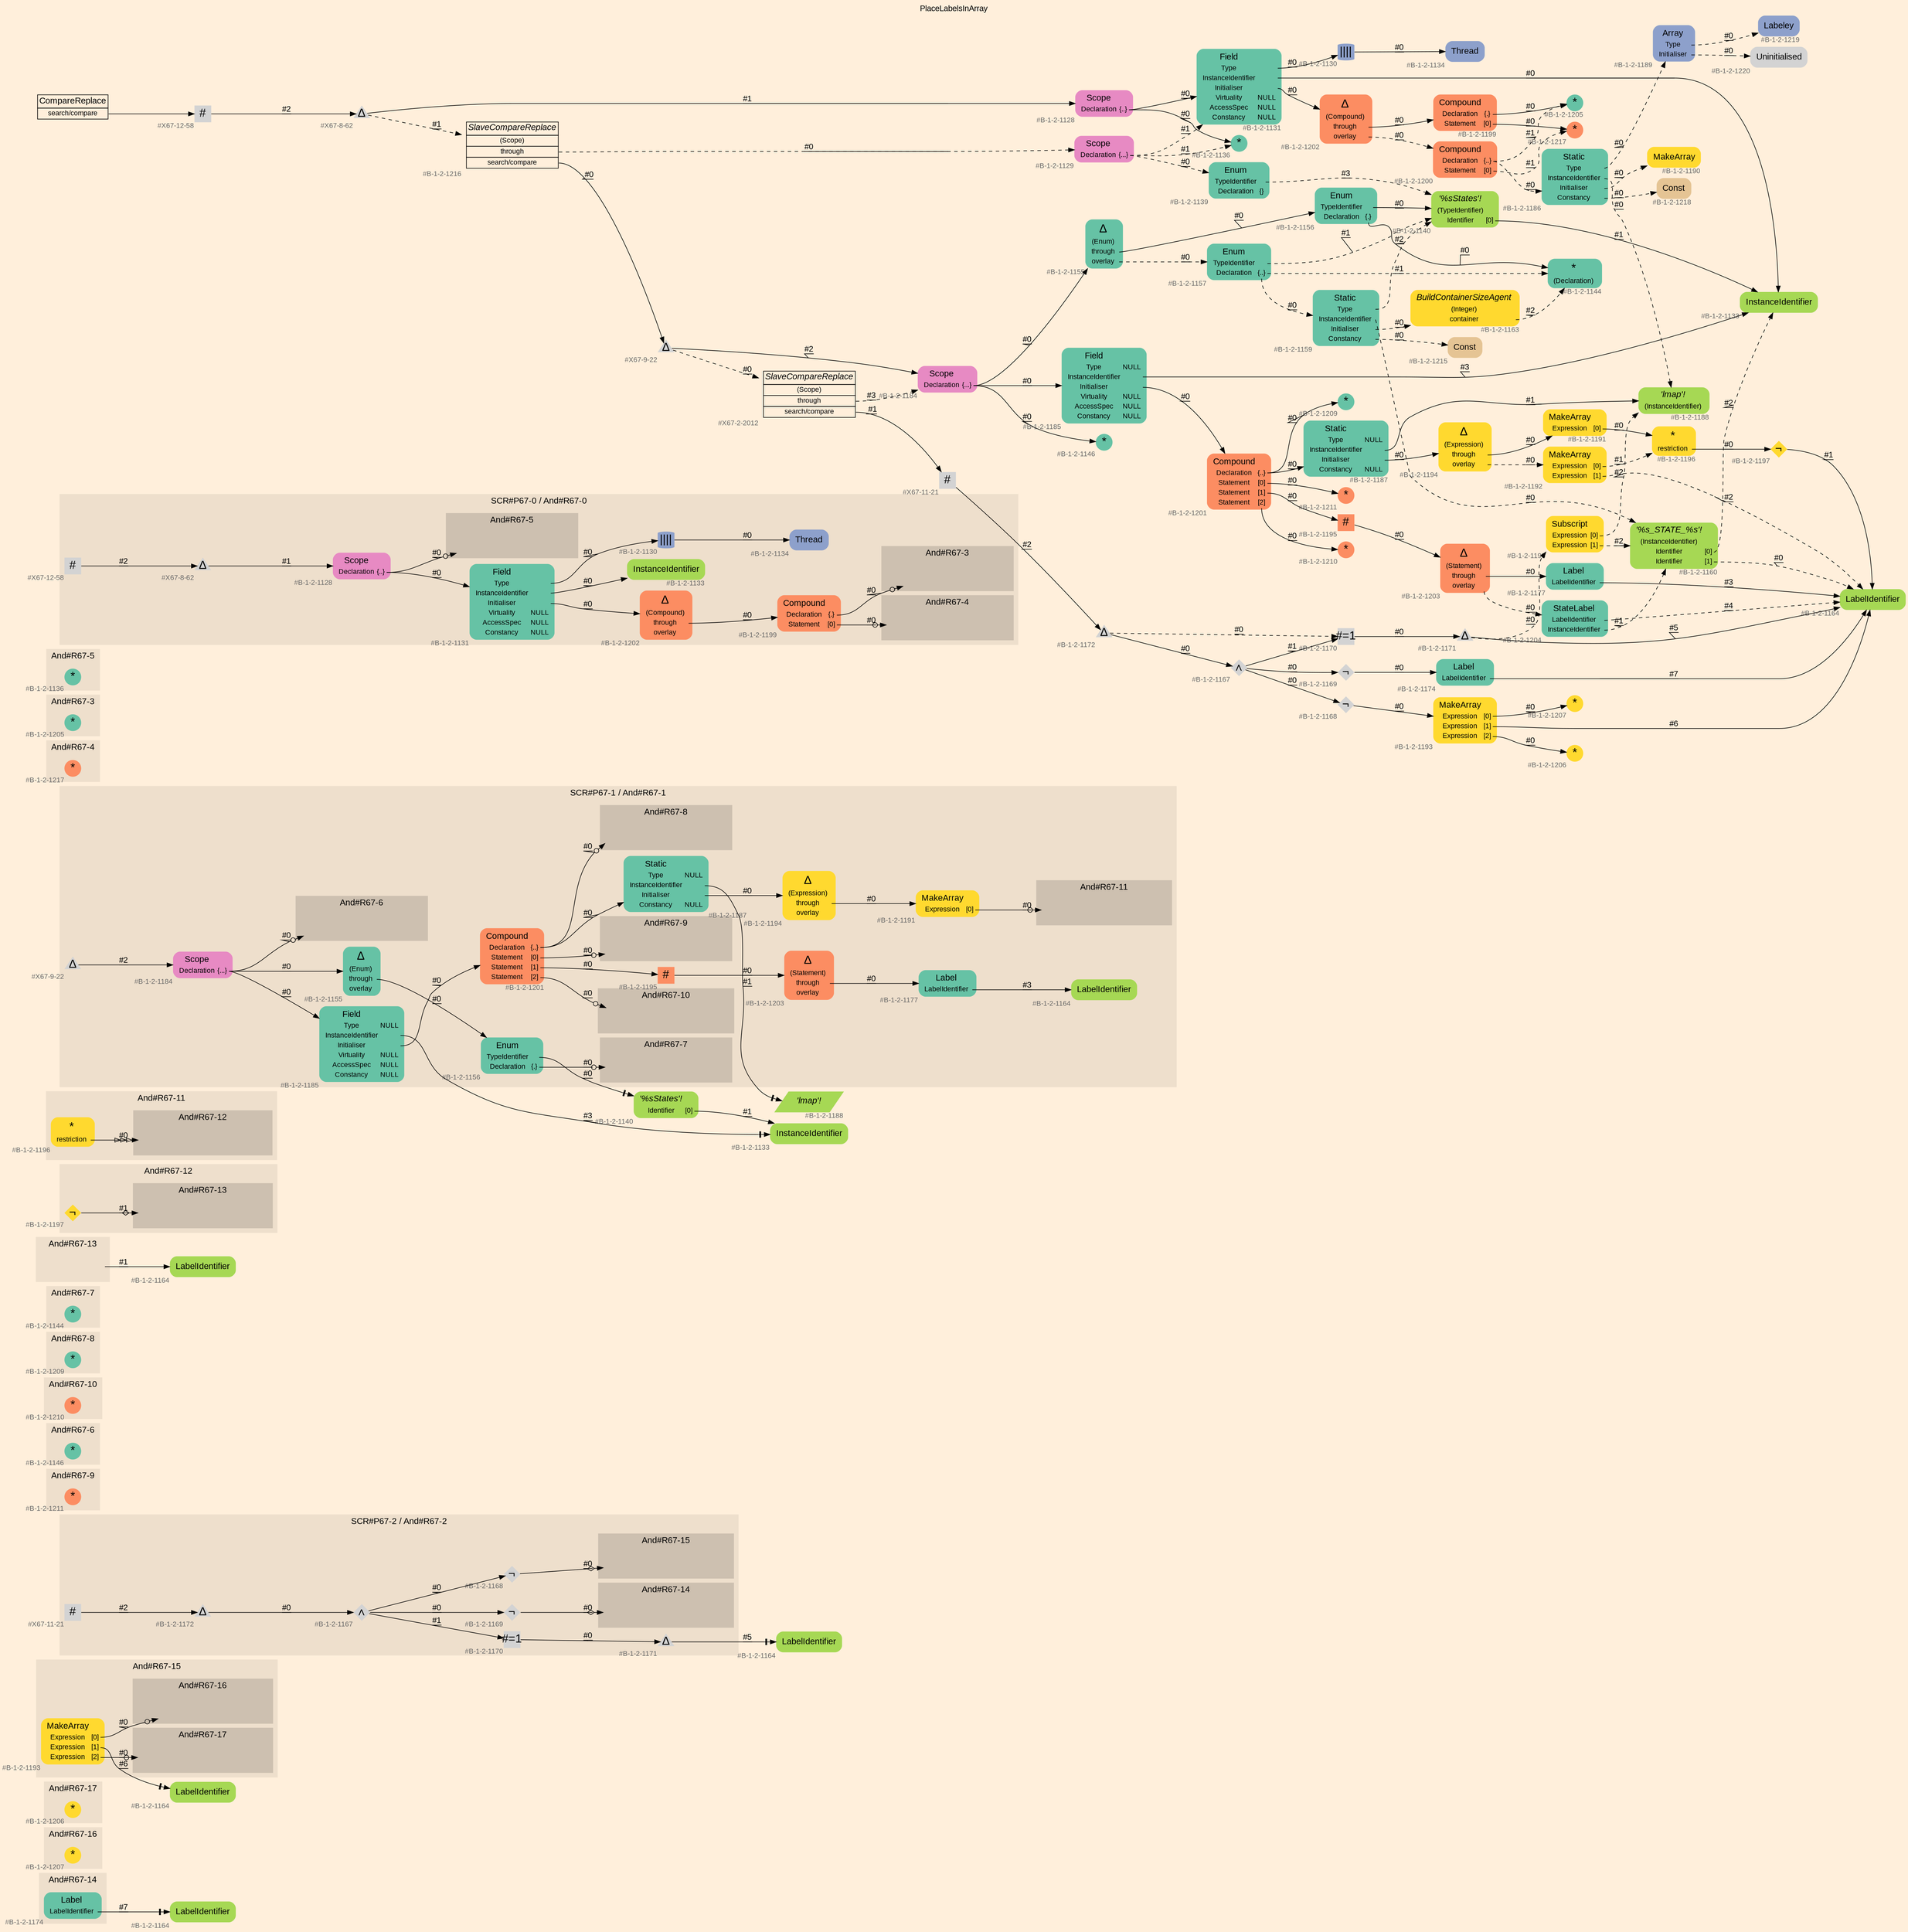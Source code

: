 digraph "PlaceLabelsInArray" {
label = "PlaceLabelsInArray"
labelloc = t
graph [
    rankdir = "LR"
    ranksep = 0.3
    bgcolor = antiquewhite1
    color = black
    fontcolor = black
    fontname = "Arial"
];
node [
    fontname = "Arial"
];
edge [
    fontname = "Arial"
];

// -------------------- figure And#R67-14 --------------------
// -------- region And#R67-14 ----------
subgraph "clusterAnd#R67-14" {
    label = "And#R67-14"
    style = "filled"
    color = antiquewhite2
    fontsize = "15"
    // -------- block And#R67-14/#B-1-2-1174 ----------
    "And#R67-14/#B-1-2-1174" [
        fillcolor = "/set28/1"
        xlabel = "#B-1-2-1174"
        fontsize = "12"
        fontcolor = grey40
        shape = "plaintext"
        label = <<TABLE BORDER="0" CELLBORDER="0" CELLSPACING="0">
         <TR><TD><FONT COLOR="black" POINT-SIZE="15">Label</FONT></TD></TR>
         <TR><TD><FONT COLOR="black" POINT-SIZE="12">LabelIdentifier</FONT></TD><TD PORT="port0"></TD></TR>
        </TABLE>>
        style = "rounded,filled"
    ];
    
}

// -------- block And#R67-14/#B-1-2-1164 ----------
"And#R67-14/#B-1-2-1164" [
    fillcolor = "/set28/5"
    xlabel = "#B-1-2-1164"
    fontsize = "12"
    fontcolor = grey40
    shape = "plaintext"
    label = <<TABLE BORDER="0" CELLBORDER="0" CELLSPACING="0">
     <TR><TD><FONT COLOR="black" POINT-SIZE="15">LabelIdentifier</FONT></TD></TR>
    </TABLE>>
    style = "rounded,filled"
];

"And#R67-14/#B-1-2-1174":port0 -> "And#R67-14/#B-1-2-1164" [
    arrowhead="normalnonetee"
    label = "#7"
    decorate = true
    color = black
    fontcolor = black
];


// -------------------- figure And#R67-16 --------------------
// -------- region And#R67-16 ----------
subgraph "clusterAnd#R67-16" {
    label = "And#R67-16"
    style = "filled"
    color = antiquewhite2
    fontsize = "15"
    // -------- block And#R67-16/#B-1-2-1207 ----------
    "And#R67-16/#B-1-2-1207" [
        fillcolor = "/set28/6"
        xlabel = "#B-1-2-1207"
        fontsize = "12"
        fontcolor = grey40
        shape = "circle"
        label = <<FONT COLOR="black" POINT-SIZE="20">*</FONT>>
        style = "filled"
        penwidth = 0.0
        fixedsize = true
        width = 0.4
        height = 0.4
    ];
    
}


// -------------------- figure And#R67-17 --------------------
// -------- region And#R67-17 ----------
subgraph "clusterAnd#R67-17" {
    label = "And#R67-17"
    style = "filled"
    color = antiquewhite2
    fontsize = "15"
    // -------- block And#R67-17/#B-1-2-1206 ----------
    "And#R67-17/#B-1-2-1206" [
        fillcolor = "/set28/6"
        xlabel = "#B-1-2-1206"
        fontsize = "12"
        fontcolor = grey40
        shape = "circle"
        label = <<FONT COLOR="black" POINT-SIZE="20">*</FONT>>
        style = "filled"
        penwidth = 0.0
        fixedsize = true
        width = 0.4
        height = 0.4
    ];
    
}


// -------------------- figure And#R67-15 --------------------
// -------- region And#R67-15 ----------
subgraph "clusterAnd#R67-15" {
    label = "And#R67-15"
    style = "filled"
    color = antiquewhite2
    fontsize = "15"
    // -------- block And#R67-15/#B-1-2-1193 ----------
    "And#R67-15/#B-1-2-1193" [
        fillcolor = "/set28/6"
        xlabel = "#B-1-2-1193"
        fontsize = "12"
        fontcolor = grey40
        shape = "plaintext"
        label = <<TABLE BORDER="0" CELLBORDER="0" CELLSPACING="0">
         <TR><TD><FONT COLOR="black" POINT-SIZE="15">MakeArray</FONT></TD></TR>
         <TR><TD><FONT COLOR="black" POINT-SIZE="12">Expression</FONT></TD><TD PORT="port0"><FONT COLOR="black" POINT-SIZE="12">[0]</FONT></TD></TR>
         <TR><TD><FONT COLOR="black" POINT-SIZE="12">Expression</FONT></TD><TD PORT="port1"><FONT COLOR="black" POINT-SIZE="12">[1]</FONT></TD></TR>
         <TR><TD><FONT COLOR="black" POINT-SIZE="12">Expression</FONT></TD><TD PORT="port2"><FONT COLOR="black" POINT-SIZE="12">[2]</FONT></TD></TR>
        </TABLE>>
        style = "rounded,filled"
    ];
    
    // -------- region And#R67-15/And#R67-16 ----------
    subgraph "clusterAnd#R67-15/And#R67-16" {
        label = "And#R67-16"
        style = "filled"
        color = antiquewhite3
        fontsize = "15"
        // -------- block And#R67-15/And#R67-16/#B-1-2-1207 ----------
        "And#R67-15/And#R67-16/#B-1-2-1207" [
            fillcolor = "/set28/6"
            xlabel = "#B-1-2-1207"
            fontsize = "12"
            fontcolor = grey40
            shape = "none"
            style = "invisible"
        ];
        
    }
    
    // -------- region And#R67-15/And#R67-17 ----------
    subgraph "clusterAnd#R67-15/And#R67-17" {
        label = "And#R67-17"
        style = "filled"
        color = antiquewhite3
        fontsize = "15"
        // -------- block And#R67-15/And#R67-17/#B-1-2-1206 ----------
        "And#R67-15/And#R67-17/#B-1-2-1206" [
            fillcolor = "/set28/6"
            xlabel = "#B-1-2-1206"
            fontsize = "12"
            fontcolor = grey40
            shape = "none"
            style = "invisible"
        ];
        
    }
    
}

// -------- block And#R67-15/#B-1-2-1164 ----------
"And#R67-15/#B-1-2-1164" [
    fillcolor = "/set28/5"
    xlabel = "#B-1-2-1164"
    fontsize = "12"
    fontcolor = grey40
    shape = "plaintext"
    label = <<TABLE BORDER="0" CELLBORDER="0" CELLSPACING="0">
     <TR><TD><FONT COLOR="black" POINT-SIZE="15">LabelIdentifier</FONT></TD></TR>
    </TABLE>>
    style = "rounded,filled"
];

"And#R67-15/#B-1-2-1193":port0 -> "And#R67-15/And#R67-16/#B-1-2-1207" [
    arrowhead="normalnoneodot"
    label = "#0"
    decorate = true
    color = black
    fontcolor = black
];

"And#R67-15/#B-1-2-1193":port1 -> "And#R67-15/#B-1-2-1164" [
    arrowhead="normalnonetee"
    label = "#6"
    decorate = true
    color = black
    fontcolor = black
];

"And#R67-15/#B-1-2-1193":port2 -> "And#R67-15/And#R67-17/#B-1-2-1206" [
    arrowhead="normalnoneodot"
    label = "#0"
    decorate = true
    color = black
    fontcolor = black
];


// -------------------- figure And#R67-2 --------------------
// -------- region And#R67-2 ----------
subgraph "clusterAnd#R67-2" {
    label = "SCR#P67-2 / And#R67-2"
    style = "filled"
    color = antiquewhite2
    fontsize = "15"
    // -------- block And#R67-2/#X67-11-21 ----------
    "And#R67-2/#X67-11-21" [
        xlabel = "#X67-11-21"
        fontsize = "12"
        fontcolor = grey40
        shape = "square"
        label = <<FONT COLOR="black" POINT-SIZE="20">#</FONT>>
        style = "filled"
        penwidth = 0.0
        fixedsize = true
        width = 0.4
        height = 0.4
    ];
    
    // -------- block And#R67-2/#B-1-2-1170 ----------
    "And#R67-2/#B-1-2-1170" [
        xlabel = "#B-1-2-1170"
        fontsize = "12"
        fontcolor = grey40
        shape = "square"
        label = <<FONT COLOR="black" POINT-SIZE="20">#=1</FONT>>
        style = "filled"
        penwidth = 0.0
        fixedsize = true
        width = 0.4
        height = 0.4
    ];
    
    // -------- block And#R67-2/#B-1-2-1172 ----------
    "And#R67-2/#B-1-2-1172" [
        xlabel = "#B-1-2-1172"
        fontsize = "12"
        fontcolor = grey40
        shape = "triangle"
        label = <<FONT COLOR="black" POINT-SIZE="20">Δ</FONT>>
        style = "filled"
        penwidth = 0.0
        fixedsize = true
        width = 0.4
        height = 0.4
    ];
    
    // -------- block And#R67-2/#B-1-2-1171 ----------
    "And#R67-2/#B-1-2-1171" [
        xlabel = "#B-1-2-1171"
        fontsize = "12"
        fontcolor = grey40
        shape = "triangle"
        label = <<FONT COLOR="black" POINT-SIZE="20">Δ</FONT>>
        style = "filled"
        penwidth = 0.0
        fixedsize = true
        width = 0.4
        height = 0.4
    ];
    
    // -------- block And#R67-2/#B-1-2-1169 ----------
    "And#R67-2/#B-1-2-1169" [
        xlabel = "#B-1-2-1169"
        fontsize = "12"
        fontcolor = grey40
        shape = "diamond"
        label = <<FONT COLOR="black" POINT-SIZE="20">¬</FONT>>
        style = "filled"
        penwidth = 0.0
        fixedsize = true
        width = 0.4
        height = 0.4
    ];
    
    // -------- block And#R67-2/#B-1-2-1168 ----------
    "And#R67-2/#B-1-2-1168" [
        xlabel = "#B-1-2-1168"
        fontsize = "12"
        fontcolor = grey40
        shape = "diamond"
        label = <<FONT COLOR="black" POINT-SIZE="20">¬</FONT>>
        style = "filled"
        penwidth = 0.0
        fixedsize = true
        width = 0.4
        height = 0.4
    ];
    
    // -------- block And#R67-2/#B-1-2-1167 ----------
    "And#R67-2/#B-1-2-1167" [
        xlabel = "#B-1-2-1167"
        fontsize = "12"
        fontcolor = grey40
        shape = "diamond"
        label = <<FONT COLOR="black" POINT-SIZE="20">∧</FONT>>
        style = "filled"
        penwidth = 0.0
        fixedsize = true
        width = 0.4
        height = 0.4
    ];
    
    // -------- region And#R67-2/And#R67-14 ----------
    subgraph "clusterAnd#R67-2/And#R67-14" {
        label = "And#R67-14"
        style = "filled"
        color = antiquewhite3
        fontsize = "15"
        // -------- block And#R67-2/And#R67-14/#B-1-2-1174 ----------
        "And#R67-2/And#R67-14/#B-1-2-1174" [
            fillcolor = "/set28/1"
            xlabel = "#B-1-2-1174"
            fontsize = "12"
            fontcolor = grey40
            shape = "none"
            style = "invisible"
        ];
        
    }
    
    // -------- region And#R67-2/And#R67-15 ----------
    subgraph "clusterAnd#R67-2/And#R67-15" {
        label = "And#R67-15"
        style = "filled"
        color = antiquewhite3
        fontsize = "15"
        // -------- block And#R67-2/And#R67-15/#B-1-2-1193 ----------
        "And#R67-2/And#R67-15/#B-1-2-1193" [
            fillcolor = "/set28/6"
            xlabel = "#B-1-2-1193"
            fontsize = "12"
            fontcolor = grey40
            shape = "none"
            style = "invisible"
        ];
        
    }
    
}

// -------- block And#R67-2/#B-1-2-1164 ----------
"And#R67-2/#B-1-2-1164" [
    fillcolor = "/set28/5"
    xlabel = "#B-1-2-1164"
    fontsize = "12"
    fontcolor = grey40
    shape = "plaintext"
    label = <<TABLE BORDER="0" CELLBORDER="0" CELLSPACING="0">
     <TR><TD><FONT COLOR="black" POINT-SIZE="15">LabelIdentifier</FONT></TD></TR>
    </TABLE>>
    style = "rounded,filled"
];

"And#R67-2/#X67-11-21" -> "And#R67-2/#B-1-2-1172" [
    label = "#2"
    decorate = true
    color = black
    fontcolor = black
];

"And#R67-2/#B-1-2-1170" -> "And#R67-2/#B-1-2-1171" [
    label = "#0"
    decorate = true
    color = black
    fontcolor = black
];

"And#R67-2/#B-1-2-1172" -> "And#R67-2/#B-1-2-1167" [
    label = "#0"
    decorate = true
    color = black
    fontcolor = black
];

"And#R67-2/#B-1-2-1171" -> "And#R67-2/#B-1-2-1164" [
    arrowhead="normalnonetee"
    label = "#5"
    decorate = true
    color = black
    fontcolor = black
];

"And#R67-2/#B-1-2-1169" -> "And#R67-2/And#R67-14/#B-1-2-1174" [
    arrowhead="normalnoneodiamond"
    label = "#0"
    decorate = true
    color = black
    fontcolor = black
];

"And#R67-2/#B-1-2-1168" -> "And#R67-2/And#R67-15/#B-1-2-1193" [
    arrowhead="normalnoneodiamond"
    label = "#0"
    decorate = true
    color = black
    fontcolor = black
];

"And#R67-2/#B-1-2-1167" -> "And#R67-2/#B-1-2-1170" [
    label = "#1"
    decorate = true
    color = black
    fontcolor = black
];

"And#R67-2/#B-1-2-1167" -> "And#R67-2/#B-1-2-1168" [
    label = "#0"
    decorate = true
    color = black
    fontcolor = black
];

"And#R67-2/#B-1-2-1167" -> "And#R67-2/#B-1-2-1169" [
    label = "#0"
    decorate = true
    color = black
    fontcolor = black
];


// -------------------- figure And#R67-9 --------------------
// -------- region And#R67-9 ----------
subgraph "clusterAnd#R67-9" {
    label = "And#R67-9"
    style = "filled"
    color = antiquewhite2
    fontsize = "15"
    // -------- block And#R67-9/#B-1-2-1211 ----------
    "And#R67-9/#B-1-2-1211" [
        fillcolor = "/set28/2"
        xlabel = "#B-1-2-1211"
        fontsize = "12"
        fontcolor = grey40
        shape = "circle"
        label = <<FONT COLOR="black" POINT-SIZE="20">*</FONT>>
        style = "filled"
        penwidth = 0.0
        fixedsize = true
        width = 0.4
        height = 0.4
    ];
    
}


// -------------------- figure And#R67-6 --------------------
// -------- region And#R67-6 ----------
subgraph "clusterAnd#R67-6" {
    label = "And#R67-6"
    style = "filled"
    color = antiquewhite2
    fontsize = "15"
    // -------- block And#R67-6/#B-1-2-1146 ----------
    "And#R67-6/#B-1-2-1146" [
        fillcolor = "/set28/1"
        xlabel = "#B-1-2-1146"
        fontsize = "12"
        fontcolor = grey40
        shape = "circle"
        label = <<FONT COLOR="black" POINT-SIZE="20">*</FONT>>
        style = "filled"
        penwidth = 0.0
        fixedsize = true
        width = 0.4
        height = 0.4
    ];
    
}


// -------------------- figure And#R67-10 --------------------
// -------- region And#R67-10 ----------
subgraph "clusterAnd#R67-10" {
    label = "And#R67-10"
    style = "filled"
    color = antiquewhite2
    fontsize = "15"
    // -------- block And#R67-10/#B-1-2-1210 ----------
    "And#R67-10/#B-1-2-1210" [
        fillcolor = "/set28/2"
        xlabel = "#B-1-2-1210"
        fontsize = "12"
        fontcolor = grey40
        shape = "circle"
        label = <<FONT COLOR="black" POINT-SIZE="20">*</FONT>>
        style = "filled"
        penwidth = 0.0
        fixedsize = true
        width = 0.4
        height = 0.4
    ];
    
}


// -------------------- figure And#R67-8 --------------------
// -------- region And#R67-8 ----------
subgraph "clusterAnd#R67-8" {
    label = "And#R67-8"
    style = "filled"
    color = antiquewhite2
    fontsize = "15"
    // -------- block And#R67-8/#B-1-2-1209 ----------
    "And#R67-8/#B-1-2-1209" [
        fillcolor = "/set28/1"
        xlabel = "#B-1-2-1209"
        fontsize = "12"
        fontcolor = grey40
        shape = "circle"
        label = <<FONT COLOR="black" POINT-SIZE="20">*</FONT>>
        style = "filled"
        penwidth = 0.0
        fixedsize = true
        width = 0.4
        height = 0.4
    ];
    
}


// -------------------- figure And#R67-7 --------------------
// -------- region And#R67-7 ----------
subgraph "clusterAnd#R67-7" {
    label = "And#R67-7"
    style = "filled"
    color = antiquewhite2
    fontsize = "15"
    // -------- block And#R67-7/#B-1-2-1144 ----------
    "And#R67-7/#B-1-2-1144" [
        fillcolor = "/set28/1"
        xlabel = "#B-1-2-1144"
        fontsize = "12"
        fontcolor = grey40
        shape = "circle"
        label = <<FONT COLOR="black" POINT-SIZE="20">*</FONT>>
        style = "filled"
        penwidth = 0.0
        fixedsize = true
        width = 0.4
        height = 0.4
    ];
    
}


// -------------------- figure And#R67-13 --------------------
// -------- region And#R67-13 ----------
subgraph "clusterAnd#R67-13" {
    label = "And#R67-13"
    style = "filled"
    color = antiquewhite2
    fontsize = "15"
    // -------- block And#R67-13/IRIP ----------
    "And#R67-13/IRIP" [
        fontsize = "12"
        fontcolor = grey40
        shape = "none"
        style = "invisible"
    ];
    
}

// -------- block And#R67-13/#B-1-2-1164 ----------
"And#R67-13/#B-1-2-1164" [
    fillcolor = "/set28/5"
    xlabel = "#B-1-2-1164"
    fontsize = "12"
    fontcolor = grey40
    shape = "plaintext"
    label = <<TABLE BORDER="0" CELLBORDER="0" CELLSPACING="0">
     <TR><TD><FONT COLOR="black" POINT-SIZE="15">LabelIdentifier</FONT></TD></TR>
    </TABLE>>
    style = "rounded,filled"
];

"And#R67-13/IRIP" -> "And#R67-13/#B-1-2-1164" [
    label = "#1"
    decorate = true
    color = black
    fontcolor = black
];


// -------------------- figure And#R67-12 --------------------
// -------- region And#R67-12 ----------
subgraph "clusterAnd#R67-12" {
    label = "And#R67-12"
    style = "filled"
    color = antiquewhite2
    fontsize = "15"
    // -------- block And#R67-12/#B-1-2-1197 ----------
    "And#R67-12/#B-1-2-1197" [
        fillcolor = "/set28/6"
        xlabel = "#B-1-2-1197"
        fontsize = "12"
        fontcolor = grey40
        shape = "diamond"
        label = <<FONT COLOR="black" POINT-SIZE="20">¬</FONT>>
        style = "filled"
        penwidth = 0.0
        fixedsize = true
        width = 0.4
        height = 0.4
    ];
    
    // -------- region And#R67-12/And#R67-13 ----------
    subgraph "clusterAnd#R67-12/And#R67-13" {
        label = "And#R67-13"
        style = "filled"
        color = antiquewhite3
        fontsize = "15"
        // -------- block And#R67-12/And#R67-13/#B-1-2-1164 ----------
        "And#R67-12/And#R67-13/#B-1-2-1164" [
            fillcolor = "/set28/5"
            xlabel = "#B-1-2-1164"
            fontsize = "12"
            fontcolor = grey40
            shape = "none"
            style = "invisible"
        ];
        
    }
    
}

"And#R67-12/#B-1-2-1197" -> "And#R67-12/And#R67-13/#B-1-2-1164" [
    arrowhead="normalnoneodiamond"
    label = "#1"
    decorate = true
    color = black
    fontcolor = black
];


// -------------------- figure And#R67-11 --------------------
// -------- region And#R67-11 ----------
subgraph "clusterAnd#R67-11" {
    label = "And#R67-11"
    style = "filled"
    color = antiquewhite2
    fontsize = "15"
    // -------- block And#R67-11/#B-1-2-1196 ----------
    "And#R67-11/#B-1-2-1196" [
        fillcolor = "/set28/6"
        xlabel = "#B-1-2-1196"
        fontsize = "12"
        fontcolor = grey40
        shape = "plaintext"
        label = <<TABLE BORDER="0" CELLBORDER="0" CELLSPACING="0">
         <TR><TD><FONT COLOR="black" POINT-SIZE="20">*</FONT></TD></TR>
         <TR><TD><FONT COLOR="black" POINT-SIZE="12">restriction</FONT></TD><TD PORT="port0"></TD></TR>
        </TABLE>>
        style = "rounded,filled"
    ];
    
    // -------- region And#R67-11/And#R67-12 ----------
    subgraph "clusterAnd#R67-11/And#R67-12" {
        label = "And#R67-12"
        style = "filled"
        color = antiquewhite3
        fontsize = "15"
        // -------- block And#R67-11/And#R67-12/#B-1-2-1197 ----------
        "And#R67-11/And#R67-12/#B-1-2-1197" [
            fillcolor = "/set28/6"
            xlabel = "#B-1-2-1197"
            fontsize = "12"
            fontcolor = grey40
            shape = "none"
            style = "invisible"
        ];
        
    }
    
}

"And#R67-11/#B-1-2-1196":port0 -> "And#R67-11/And#R67-12/#B-1-2-1197" [
    arrowhead="normalonormalonormalonormal"
    label = "#0"
    decorate = true
    color = black
    fontcolor = black
];


// -------------------- figure And#R67-1 --------------------
// -------- region And#R67-1 ----------
subgraph "clusterAnd#R67-1" {
    label = "SCR#P67-1 / And#R67-1"
    style = "filled"
    color = antiquewhite2
    fontsize = "15"
    // -------- block And#R67-1/#B-1-2-1194 ----------
    "And#R67-1/#B-1-2-1194" [
        fillcolor = "/set28/6"
        xlabel = "#B-1-2-1194"
        fontsize = "12"
        fontcolor = grey40
        shape = "plaintext"
        label = <<TABLE BORDER="0" CELLBORDER="0" CELLSPACING="0">
         <TR><TD><FONT COLOR="black" POINT-SIZE="20">Δ</FONT></TD></TR>
         <TR><TD><FONT COLOR="black" POINT-SIZE="12">(Expression)</FONT></TD><TD PORT="port0"></TD></TR>
         <TR><TD><FONT COLOR="black" POINT-SIZE="12">through</FONT></TD><TD PORT="port1"></TD></TR>
         <TR><TD><FONT COLOR="black" POINT-SIZE="12">overlay</FONT></TD><TD PORT="port2"></TD></TR>
        </TABLE>>
        style = "rounded,filled"
    ];
    
    // -------- block And#R67-1/#B-1-2-1195 ----------
    "And#R67-1/#B-1-2-1195" [
        fillcolor = "/set28/2"
        xlabel = "#B-1-2-1195"
        fontsize = "12"
        fontcolor = grey40
        shape = "square"
        label = <<FONT COLOR="black" POINT-SIZE="20">#</FONT>>
        style = "filled"
        penwidth = 0.0
        fixedsize = true
        width = 0.4
        height = 0.4
    ];
    
    // -------- block And#R67-1/#X67-9-22 ----------
    "And#R67-1/#X67-9-22" [
        xlabel = "#X67-9-22"
        fontsize = "12"
        fontcolor = grey40
        shape = "triangle"
        label = <<FONT COLOR="black" POINT-SIZE="20">Δ</FONT>>
        style = "filled"
        penwidth = 0.0
        fixedsize = true
        width = 0.4
        height = 0.4
    ];
    
    // -------- block And#R67-1/#B-1-2-1155 ----------
    "And#R67-1/#B-1-2-1155" [
        fillcolor = "/set28/1"
        xlabel = "#B-1-2-1155"
        fontsize = "12"
        fontcolor = grey40
        shape = "plaintext"
        label = <<TABLE BORDER="0" CELLBORDER="0" CELLSPACING="0">
         <TR><TD><FONT COLOR="black" POINT-SIZE="20">Δ</FONT></TD></TR>
         <TR><TD><FONT COLOR="black" POINT-SIZE="12">(Enum)</FONT></TD><TD PORT="port0"></TD></TR>
         <TR><TD><FONT COLOR="black" POINT-SIZE="12">through</FONT></TD><TD PORT="port1"></TD></TR>
         <TR><TD><FONT COLOR="black" POINT-SIZE="12">overlay</FONT></TD><TD PORT="port2"></TD></TR>
        </TABLE>>
        style = "rounded,filled"
    ];
    
    // -------- block And#R67-1/#B-1-2-1156 ----------
    "And#R67-1/#B-1-2-1156" [
        fillcolor = "/set28/1"
        xlabel = "#B-1-2-1156"
        fontsize = "12"
        fontcolor = grey40
        shape = "plaintext"
        label = <<TABLE BORDER="0" CELLBORDER="0" CELLSPACING="0">
         <TR><TD><FONT COLOR="black" POINT-SIZE="15">Enum</FONT></TD></TR>
         <TR><TD><FONT COLOR="black" POINT-SIZE="12">TypeIdentifier</FONT></TD><TD PORT="port0"></TD></TR>
         <TR><TD><FONT COLOR="black" POINT-SIZE="12">Declaration</FONT></TD><TD PORT="port1"><FONT COLOR="black" POINT-SIZE="12">{.}</FONT></TD></TR>
        </TABLE>>
        style = "rounded,filled"
    ];
    
    // -------- block And#R67-1/#B-1-2-1177 ----------
    "And#R67-1/#B-1-2-1177" [
        fillcolor = "/set28/1"
        xlabel = "#B-1-2-1177"
        fontsize = "12"
        fontcolor = grey40
        shape = "plaintext"
        label = <<TABLE BORDER="0" CELLBORDER="0" CELLSPACING="0">
         <TR><TD><FONT COLOR="black" POINT-SIZE="15">Label</FONT></TD></TR>
         <TR><TD><FONT COLOR="black" POINT-SIZE="12">LabelIdentifier</FONT></TD><TD PORT="port0"></TD></TR>
        </TABLE>>
        style = "rounded,filled"
    ];
    
    // -------- block And#R67-1/#B-1-2-1203 ----------
    "And#R67-1/#B-1-2-1203" [
        fillcolor = "/set28/2"
        xlabel = "#B-1-2-1203"
        fontsize = "12"
        fontcolor = grey40
        shape = "plaintext"
        label = <<TABLE BORDER="0" CELLBORDER="0" CELLSPACING="0">
         <TR><TD><FONT COLOR="black" POINT-SIZE="20">Δ</FONT></TD></TR>
         <TR><TD><FONT COLOR="black" POINT-SIZE="12">(Statement)</FONT></TD><TD PORT="port0"></TD></TR>
         <TR><TD><FONT COLOR="black" POINT-SIZE="12">through</FONT></TD><TD PORT="port1"></TD></TR>
         <TR><TD><FONT COLOR="black" POINT-SIZE="12">overlay</FONT></TD><TD PORT="port2"></TD></TR>
        </TABLE>>
        style = "rounded,filled"
    ];
    
    // -------- block And#R67-1/#B-1-2-1191 ----------
    "And#R67-1/#B-1-2-1191" [
        fillcolor = "/set28/6"
        xlabel = "#B-1-2-1191"
        fontsize = "12"
        fontcolor = grey40
        shape = "plaintext"
        label = <<TABLE BORDER="0" CELLBORDER="0" CELLSPACING="0">
         <TR><TD><FONT COLOR="black" POINT-SIZE="15">MakeArray</FONT></TD></TR>
         <TR><TD><FONT COLOR="black" POINT-SIZE="12">Expression</FONT></TD><TD PORT="port0"><FONT COLOR="black" POINT-SIZE="12">[0]</FONT></TD></TR>
        </TABLE>>
        style = "rounded,filled"
    ];
    
    // -------- block And#R67-1/#B-1-2-1187 ----------
    "And#R67-1/#B-1-2-1187" [
        fillcolor = "/set28/1"
        xlabel = "#B-1-2-1187"
        fontsize = "12"
        fontcolor = grey40
        shape = "plaintext"
        label = <<TABLE BORDER="0" CELLBORDER="0" CELLSPACING="0">
         <TR><TD><FONT COLOR="black" POINT-SIZE="15">Static</FONT></TD></TR>
         <TR><TD><FONT COLOR="black" POINT-SIZE="12">Type</FONT></TD><TD PORT="port0"><FONT COLOR="black" POINT-SIZE="12">NULL</FONT></TD></TR>
         <TR><TD><FONT COLOR="black" POINT-SIZE="12">InstanceIdentifier</FONT></TD><TD PORT="port1"></TD></TR>
         <TR><TD><FONT COLOR="black" POINT-SIZE="12">Initialiser</FONT></TD><TD PORT="port2"></TD></TR>
         <TR><TD><FONT COLOR="black" POINT-SIZE="12">Constancy</FONT></TD><TD PORT="port3"><FONT COLOR="black" POINT-SIZE="12">NULL</FONT></TD></TR>
        </TABLE>>
        style = "rounded,filled"
    ];
    
    // -------- block And#R67-1/#B-1-2-1184 ----------
    "And#R67-1/#B-1-2-1184" [
        fillcolor = "/set28/4"
        xlabel = "#B-1-2-1184"
        fontsize = "12"
        fontcolor = grey40
        shape = "plaintext"
        label = <<TABLE BORDER="0" CELLBORDER="0" CELLSPACING="0">
         <TR><TD><FONT COLOR="black" POINT-SIZE="15">Scope</FONT></TD></TR>
         <TR><TD><FONT COLOR="black" POINT-SIZE="12">Declaration</FONT></TD><TD PORT="port0"><FONT COLOR="black" POINT-SIZE="12">{...}</FONT></TD></TR>
        </TABLE>>
        style = "rounded,filled"
    ];
    
    // -------- block And#R67-1/#B-1-2-1201 ----------
    "And#R67-1/#B-1-2-1201" [
        fillcolor = "/set28/2"
        xlabel = "#B-1-2-1201"
        fontsize = "12"
        fontcolor = grey40
        shape = "plaintext"
        label = <<TABLE BORDER="0" CELLBORDER="0" CELLSPACING="0">
         <TR><TD><FONT COLOR="black" POINT-SIZE="15">Compound</FONT></TD></TR>
         <TR><TD><FONT COLOR="black" POINT-SIZE="12">Declaration</FONT></TD><TD PORT="port0"><FONT COLOR="black" POINT-SIZE="12">{..}</FONT></TD></TR>
         <TR><TD><FONT COLOR="black" POINT-SIZE="12">Statement</FONT></TD><TD PORT="port1"><FONT COLOR="black" POINT-SIZE="12">[0]</FONT></TD></TR>
         <TR><TD><FONT COLOR="black" POINT-SIZE="12">Statement</FONT></TD><TD PORT="port2"><FONT COLOR="black" POINT-SIZE="12">[1]</FONT></TD></TR>
         <TR><TD><FONT COLOR="black" POINT-SIZE="12">Statement</FONT></TD><TD PORT="port3"><FONT COLOR="black" POINT-SIZE="12">[2]</FONT></TD></TR>
        </TABLE>>
        style = "rounded,filled"
    ];
    
    // -------- block And#R67-1/#B-1-2-1185 ----------
    "And#R67-1/#B-1-2-1185" [
        fillcolor = "/set28/1"
        xlabel = "#B-1-2-1185"
        fontsize = "12"
        fontcolor = grey40
        shape = "plaintext"
        label = <<TABLE BORDER="0" CELLBORDER="0" CELLSPACING="0">
         <TR><TD><FONT COLOR="black" POINT-SIZE="15">Field</FONT></TD></TR>
         <TR><TD><FONT COLOR="black" POINT-SIZE="12">Type</FONT></TD><TD PORT="port0"><FONT COLOR="black" POINT-SIZE="12">NULL</FONT></TD></TR>
         <TR><TD><FONT COLOR="black" POINT-SIZE="12">InstanceIdentifier</FONT></TD><TD PORT="port1"></TD></TR>
         <TR><TD><FONT COLOR="black" POINT-SIZE="12">Initialiser</FONT></TD><TD PORT="port2"></TD></TR>
         <TR><TD><FONT COLOR="black" POINT-SIZE="12">Virtuality</FONT></TD><TD PORT="port3"><FONT COLOR="black" POINT-SIZE="12">NULL</FONT></TD></TR>
         <TR><TD><FONT COLOR="black" POINT-SIZE="12">AccessSpec</FONT></TD><TD PORT="port4"><FONT COLOR="black" POINT-SIZE="12">NULL</FONT></TD></TR>
         <TR><TD><FONT COLOR="black" POINT-SIZE="12">Constancy</FONT></TD><TD PORT="port5"><FONT COLOR="black" POINT-SIZE="12">NULL</FONT></TD></TR>
        </TABLE>>
        style = "rounded,filled"
    ];
    
    // -------- block And#R67-1/#B-1-2-1164 ----------
    "And#R67-1/#B-1-2-1164" [
        fillcolor = "/set28/5"
        xlabel = "#B-1-2-1164"
        fontsize = "12"
        fontcolor = grey40
        shape = "plaintext"
        label = <<TABLE BORDER="0" CELLBORDER="0" CELLSPACING="0">
         <TR><TD><FONT COLOR="black" POINT-SIZE="15">LabelIdentifier</FONT></TD></TR>
        </TABLE>>
        style = "rounded,filled"
    ];
    
    // -------- region And#R67-1/And#R67-6 ----------
    subgraph "clusterAnd#R67-1/And#R67-6" {
        label = "And#R67-6"
        style = "filled"
        color = antiquewhite3
        fontsize = "15"
        // -------- block And#R67-1/And#R67-6/#B-1-2-1146 ----------
        "And#R67-1/And#R67-6/#B-1-2-1146" [
            fillcolor = "/set28/1"
            xlabel = "#B-1-2-1146"
            fontsize = "12"
            fontcolor = grey40
            shape = "none"
            style = "invisible"
        ];
        
    }
    
    // -------- region And#R67-1/And#R67-7 ----------
    subgraph "clusterAnd#R67-1/And#R67-7" {
        label = "And#R67-7"
        style = "filled"
        color = antiquewhite3
        fontsize = "15"
        // -------- block And#R67-1/And#R67-7/#B-1-2-1144 ----------
        "And#R67-1/And#R67-7/#B-1-2-1144" [
            fillcolor = "/set28/1"
            xlabel = "#B-1-2-1144"
            fontsize = "12"
            fontcolor = grey40
            shape = "none"
            style = "invisible"
        ];
        
    }
    
    // -------- region And#R67-1/And#R67-8 ----------
    subgraph "clusterAnd#R67-1/And#R67-8" {
        label = "And#R67-8"
        style = "filled"
        color = antiquewhite3
        fontsize = "15"
        // -------- block And#R67-1/And#R67-8/#B-1-2-1209 ----------
        "And#R67-1/And#R67-8/#B-1-2-1209" [
            fillcolor = "/set28/1"
            xlabel = "#B-1-2-1209"
            fontsize = "12"
            fontcolor = grey40
            shape = "none"
            style = "invisible"
        ];
        
    }
    
    // -------- region And#R67-1/And#R67-9 ----------
    subgraph "clusterAnd#R67-1/And#R67-9" {
        label = "And#R67-9"
        style = "filled"
        color = antiquewhite3
        fontsize = "15"
        // -------- block And#R67-1/And#R67-9/#B-1-2-1211 ----------
        "And#R67-1/And#R67-9/#B-1-2-1211" [
            fillcolor = "/set28/2"
            xlabel = "#B-1-2-1211"
            fontsize = "12"
            fontcolor = grey40
            shape = "none"
            style = "invisible"
        ];
        
    }
    
    // -------- region And#R67-1/And#R67-10 ----------
    subgraph "clusterAnd#R67-1/And#R67-10" {
        label = "And#R67-10"
        style = "filled"
        color = antiquewhite3
        fontsize = "15"
        // -------- block And#R67-1/And#R67-10/#B-1-2-1210 ----------
        "And#R67-1/And#R67-10/#B-1-2-1210" [
            fillcolor = "/set28/2"
            xlabel = "#B-1-2-1210"
            fontsize = "12"
            fontcolor = grey40
            shape = "none"
            style = "invisible"
        ];
        
    }
    
    // -------- region And#R67-1/And#R67-11 ----------
    subgraph "clusterAnd#R67-1/And#R67-11" {
        label = "And#R67-11"
        style = "filled"
        color = antiquewhite3
        fontsize = "15"
        // -------- block And#R67-1/And#R67-11/#B-1-2-1196 ----------
        "And#R67-1/And#R67-11/#B-1-2-1196" [
            fillcolor = "/set28/6"
            xlabel = "#B-1-2-1196"
            fontsize = "12"
            fontcolor = grey40
            shape = "none"
            style = "invisible"
        ];
        
    }
    
}

// -------- block And#R67-1/#B-1-2-1133 ----------
"And#R67-1/#B-1-2-1133" [
    fillcolor = "/set28/5"
    xlabel = "#B-1-2-1133"
    fontsize = "12"
    fontcolor = grey40
    shape = "plaintext"
    label = <<TABLE BORDER="0" CELLBORDER="0" CELLSPACING="0">
     <TR><TD><FONT COLOR="black" POINT-SIZE="15">InstanceIdentifier</FONT></TD></TR>
    </TABLE>>
    style = "rounded,filled"
];

// -------- block And#R67-1/#B-1-2-1188 ----------
"And#R67-1/#B-1-2-1188" [
    fillcolor = "/set28/5"
    xlabel = "#B-1-2-1188"
    fontsize = "12"
    fontcolor = grey40
    shape = "parallelogram"
    label = <<FONT COLOR="black" POINT-SIZE="15"><I>'lmap'!</I></FONT>>
    style = "filled"
    penwidth = 0.0
];

// -------- block And#R67-1/#B-1-2-1140 ----------
"And#R67-1/#B-1-2-1140" [
    fillcolor = "/set28/5"
    xlabel = "#B-1-2-1140"
    fontsize = "12"
    fontcolor = grey40
    shape = "plaintext"
    label = <<TABLE BORDER="0" CELLBORDER="0" CELLSPACING="0">
     <TR><TD><FONT COLOR="black" POINT-SIZE="15"><I>'%sStates'!</I></FONT></TD></TR>
     <TR><TD><FONT COLOR="black" POINT-SIZE="12">Identifier</FONT></TD><TD PORT="port0"><FONT COLOR="black" POINT-SIZE="12">[0]</FONT></TD></TR>
    </TABLE>>
    style = "rounded,filled"
];

"And#R67-1/#B-1-2-1194":port1 -> "And#R67-1/#B-1-2-1191" [
    label = "#0"
    decorate = true
    color = black
    fontcolor = black
];

"And#R67-1/#B-1-2-1195" -> "And#R67-1/#B-1-2-1203" [
    label = "#0"
    decorate = true
    color = black
    fontcolor = black
];

"And#R67-1/#X67-9-22" -> "And#R67-1/#B-1-2-1184" [
    label = "#2"
    decorate = true
    color = black
    fontcolor = black
];

"And#R67-1/#B-1-2-1155":port1 -> "And#R67-1/#B-1-2-1156" [
    label = "#0"
    decorate = true
    color = black
    fontcolor = black
];

"And#R67-1/#B-1-2-1156":port0 -> "And#R67-1/#B-1-2-1140" [
    arrowhead="normalnonetee"
    label = "#0"
    decorate = true
    color = black
    fontcolor = black
];

"And#R67-1/#B-1-2-1156":port1 -> "And#R67-1/And#R67-7/#B-1-2-1144" [
    arrowhead="normalnoneodot"
    label = "#0"
    decorate = true
    color = black
    fontcolor = black
];

"And#R67-1/#B-1-2-1177":port0 -> "And#R67-1/#B-1-2-1164" [
    label = "#3"
    decorate = true
    color = black
    fontcolor = black
];

"And#R67-1/#B-1-2-1203":port1 -> "And#R67-1/#B-1-2-1177" [
    label = "#0"
    decorate = true
    color = black
    fontcolor = black
];

"And#R67-1/#B-1-2-1191":port0 -> "And#R67-1/And#R67-11/#B-1-2-1196" [
    arrowhead="normalnoneodot"
    label = "#0"
    decorate = true
    color = black
    fontcolor = black
];

"And#R67-1/#B-1-2-1187":port1 -> "And#R67-1/#B-1-2-1188" [
    arrowhead="normalnonetee"
    label = "#1"
    decorate = true
    color = black
    fontcolor = black
];

"And#R67-1/#B-1-2-1187":port2 -> "And#R67-1/#B-1-2-1194" [
    label = "#0"
    decorate = true
    color = black
    fontcolor = black
];

"And#R67-1/#B-1-2-1184":port0 -> "And#R67-1/And#R67-6/#B-1-2-1146" [
    arrowhead="normalnoneodot"
    label = "#0"
    decorate = true
    color = black
    fontcolor = black
];

"And#R67-1/#B-1-2-1184":port0 -> "And#R67-1/#B-1-2-1155" [
    label = "#0"
    decorate = true
    color = black
    fontcolor = black
];

"And#R67-1/#B-1-2-1184":port0 -> "And#R67-1/#B-1-2-1185" [
    label = "#0"
    decorate = true
    color = black
    fontcolor = black
];

"And#R67-1/#B-1-2-1201":port0 -> "And#R67-1/And#R67-8/#B-1-2-1209" [
    arrowhead="normalnoneodot"
    label = "#0"
    decorate = true
    color = black
    fontcolor = black
];

"And#R67-1/#B-1-2-1201":port0 -> "And#R67-1/#B-1-2-1187" [
    label = "#0"
    decorate = true
    color = black
    fontcolor = black
];

"And#R67-1/#B-1-2-1201":port1 -> "And#R67-1/And#R67-9/#B-1-2-1211" [
    arrowhead="normalnoneodot"
    label = "#0"
    decorate = true
    color = black
    fontcolor = black
];

"And#R67-1/#B-1-2-1201":port2 -> "And#R67-1/#B-1-2-1195" [
    label = "#0"
    decorate = true
    color = black
    fontcolor = black
];

"And#R67-1/#B-1-2-1201":port3 -> "And#R67-1/And#R67-10/#B-1-2-1210" [
    arrowhead="normalnoneodot"
    label = "#0"
    decorate = true
    color = black
    fontcolor = black
];

"And#R67-1/#B-1-2-1185":port1 -> "And#R67-1/#B-1-2-1133" [
    arrowhead="normalnonetee"
    label = "#3"
    decorate = true
    color = black
    fontcolor = black
];

"And#R67-1/#B-1-2-1185":port2 -> "And#R67-1/#B-1-2-1201" [
    label = "#0"
    decorate = true
    color = black
    fontcolor = black
];

"And#R67-1/#B-1-2-1140":port0 -> "And#R67-1/#B-1-2-1133" [
    label = "#1"
    decorate = true
    color = black
    fontcolor = black
];


// -------------------- figure And#R67-4 --------------------
// -------- region And#R67-4 ----------
subgraph "clusterAnd#R67-4" {
    label = "And#R67-4"
    style = "filled"
    color = antiquewhite2
    fontsize = "15"
    // -------- block And#R67-4/#B-1-2-1217 ----------
    "And#R67-4/#B-1-2-1217" [
        fillcolor = "/set28/2"
        xlabel = "#B-1-2-1217"
        fontsize = "12"
        fontcolor = grey40
        shape = "circle"
        label = <<FONT COLOR="black" POINT-SIZE="20">*</FONT>>
        style = "filled"
        penwidth = 0.0
        fixedsize = true
        width = 0.4
        height = 0.4
    ];
    
}


// -------------------- figure And#R67-3 --------------------
// -------- region And#R67-3 ----------
subgraph "clusterAnd#R67-3" {
    label = "And#R67-3"
    style = "filled"
    color = antiquewhite2
    fontsize = "15"
    // -------- block And#R67-3/#B-1-2-1205 ----------
    "And#R67-3/#B-1-2-1205" [
        fillcolor = "/set28/1"
        xlabel = "#B-1-2-1205"
        fontsize = "12"
        fontcolor = grey40
        shape = "circle"
        label = <<FONT COLOR="black" POINT-SIZE="20">*</FONT>>
        style = "filled"
        penwidth = 0.0
        fixedsize = true
        width = 0.4
        height = 0.4
    ];
    
}


// -------------------- figure And#R67-5 --------------------
// -------- region And#R67-5 ----------
subgraph "clusterAnd#R67-5" {
    label = "And#R67-5"
    style = "filled"
    color = antiquewhite2
    fontsize = "15"
    // -------- block And#R67-5/#B-1-2-1136 ----------
    "And#R67-5/#B-1-2-1136" [
        fillcolor = "/set28/1"
        xlabel = "#B-1-2-1136"
        fontsize = "12"
        fontcolor = grey40
        shape = "circle"
        label = <<FONT COLOR="black" POINT-SIZE="20">*</FONT>>
        style = "filled"
        penwidth = 0.0
        fixedsize = true
        width = 0.4
        height = 0.4
    ];
    
}


// -------------------- figure And#R67-0 --------------------
// -------- region And#R67-0 ----------
subgraph "clusterAnd#R67-0" {
    label = "SCR#P67-0 / And#R67-0"
    style = "filled"
    color = antiquewhite2
    fontsize = "15"
    // -------- block And#R67-0/#X67-8-62 ----------
    "And#R67-0/#X67-8-62" [
        xlabel = "#X67-8-62"
        fontsize = "12"
        fontcolor = grey40
        shape = "triangle"
        label = <<FONT COLOR="black" POINT-SIZE="20">Δ</FONT>>
        style = "filled"
        penwidth = 0.0
        fixedsize = true
        width = 0.4
        height = 0.4
    ];
    
    // -------- block And#R67-0/#X67-12-58 ----------
    "And#R67-0/#X67-12-58" [
        xlabel = "#X67-12-58"
        fontsize = "12"
        fontcolor = grey40
        shape = "square"
        label = <<FONT COLOR="black" POINT-SIZE="20">#</FONT>>
        style = "filled"
        penwidth = 0.0
        fixedsize = true
        width = 0.4
        height = 0.4
    ];
    
    // -------- block And#R67-0/#B-1-2-1128 ----------
    "And#R67-0/#B-1-2-1128" [
        fillcolor = "/set28/4"
        xlabel = "#B-1-2-1128"
        fontsize = "12"
        fontcolor = grey40
        shape = "plaintext"
        label = <<TABLE BORDER="0" CELLBORDER="0" CELLSPACING="0">
         <TR><TD><FONT COLOR="black" POINT-SIZE="15">Scope</FONT></TD></TR>
         <TR><TD><FONT COLOR="black" POINT-SIZE="12">Declaration</FONT></TD><TD PORT="port0"><FONT COLOR="black" POINT-SIZE="12">{..}</FONT></TD></TR>
        </TABLE>>
        style = "rounded,filled"
    ];
    
    // -------- block And#R67-0/#B-1-2-1133 ----------
    "And#R67-0/#B-1-2-1133" [
        fillcolor = "/set28/5"
        xlabel = "#B-1-2-1133"
        fontsize = "12"
        fontcolor = grey40
        shape = "plaintext"
        label = <<TABLE BORDER="0" CELLBORDER="0" CELLSPACING="0">
         <TR><TD><FONT COLOR="black" POINT-SIZE="15">InstanceIdentifier</FONT></TD></TR>
        </TABLE>>
        style = "rounded,filled"
    ];
    
    // -------- block And#R67-0/#B-1-2-1134 ----------
    "And#R67-0/#B-1-2-1134" [
        fillcolor = "/set28/3"
        xlabel = "#B-1-2-1134"
        fontsize = "12"
        fontcolor = grey40
        shape = "plaintext"
        label = <<TABLE BORDER="0" CELLBORDER="0" CELLSPACING="0">
         <TR><TD><FONT COLOR="black" POINT-SIZE="15">Thread</FONT></TD></TR>
        </TABLE>>
        style = "rounded,filled"
    ];
    
    // -------- block And#R67-0/#B-1-2-1199 ----------
    "And#R67-0/#B-1-2-1199" [
        fillcolor = "/set28/2"
        xlabel = "#B-1-2-1199"
        fontsize = "12"
        fontcolor = grey40
        shape = "plaintext"
        label = <<TABLE BORDER="0" CELLBORDER="0" CELLSPACING="0">
         <TR><TD><FONT COLOR="black" POINT-SIZE="15">Compound</FONT></TD></TR>
         <TR><TD><FONT COLOR="black" POINT-SIZE="12">Declaration</FONT></TD><TD PORT="port0"><FONT COLOR="black" POINT-SIZE="12">{.}</FONT></TD></TR>
         <TR><TD><FONT COLOR="black" POINT-SIZE="12">Statement</FONT></TD><TD PORT="port1"><FONT COLOR="black" POINT-SIZE="12">[0]</FONT></TD></TR>
        </TABLE>>
        style = "rounded,filled"
    ];
    
    // -------- block And#R67-0/#B-1-2-1130 ----------
    "And#R67-0/#B-1-2-1130" [
        fillcolor = "/set28/3"
        xlabel = "#B-1-2-1130"
        fontsize = "12"
        fontcolor = grey40
        shape = "cylinder"
        label = <<FONT COLOR="black" POINT-SIZE="20">||||</FONT>>
        style = "filled"
        penwidth = 0.0
        fixedsize = true
        width = 0.4
        height = 0.4
    ];
    
    // -------- block And#R67-0/#B-1-2-1131 ----------
    "And#R67-0/#B-1-2-1131" [
        fillcolor = "/set28/1"
        xlabel = "#B-1-2-1131"
        fontsize = "12"
        fontcolor = grey40
        shape = "plaintext"
        label = <<TABLE BORDER="0" CELLBORDER="0" CELLSPACING="0">
         <TR><TD><FONT COLOR="black" POINT-SIZE="15">Field</FONT></TD></TR>
         <TR><TD><FONT COLOR="black" POINT-SIZE="12">Type</FONT></TD><TD PORT="port0"></TD></TR>
         <TR><TD><FONT COLOR="black" POINT-SIZE="12">InstanceIdentifier</FONT></TD><TD PORT="port1"></TD></TR>
         <TR><TD><FONT COLOR="black" POINT-SIZE="12">Initialiser</FONT></TD><TD PORT="port2"></TD></TR>
         <TR><TD><FONT COLOR="black" POINT-SIZE="12">Virtuality</FONT></TD><TD PORT="port3"><FONT COLOR="black" POINT-SIZE="12">NULL</FONT></TD></TR>
         <TR><TD><FONT COLOR="black" POINT-SIZE="12">AccessSpec</FONT></TD><TD PORT="port4"><FONT COLOR="black" POINT-SIZE="12">NULL</FONT></TD></TR>
         <TR><TD><FONT COLOR="black" POINT-SIZE="12">Constancy</FONT></TD><TD PORT="port5"><FONT COLOR="black" POINT-SIZE="12">NULL</FONT></TD></TR>
        </TABLE>>
        style = "rounded,filled"
    ];
    
    // -------- block And#R67-0/#B-1-2-1202 ----------
    "And#R67-0/#B-1-2-1202" [
        fillcolor = "/set28/2"
        xlabel = "#B-1-2-1202"
        fontsize = "12"
        fontcolor = grey40
        shape = "plaintext"
        label = <<TABLE BORDER="0" CELLBORDER="0" CELLSPACING="0">
         <TR><TD><FONT COLOR="black" POINT-SIZE="20">Δ</FONT></TD></TR>
         <TR><TD><FONT COLOR="black" POINT-SIZE="12">(Compound)</FONT></TD><TD PORT="port0"></TD></TR>
         <TR><TD><FONT COLOR="black" POINT-SIZE="12">through</FONT></TD><TD PORT="port1"></TD></TR>
         <TR><TD><FONT COLOR="black" POINT-SIZE="12">overlay</FONT></TD><TD PORT="port2"></TD></TR>
        </TABLE>>
        style = "rounded,filled"
    ];
    
    // -------- region And#R67-0/And#R67-3 ----------
    subgraph "clusterAnd#R67-0/And#R67-3" {
        label = "And#R67-3"
        style = "filled"
        color = antiquewhite3
        fontsize = "15"
        // -------- block And#R67-0/And#R67-3/#B-1-2-1205 ----------
        "And#R67-0/And#R67-3/#B-1-2-1205" [
            fillcolor = "/set28/1"
            xlabel = "#B-1-2-1205"
            fontsize = "12"
            fontcolor = grey40
            shape = "none"
            style = "invisible"
        ];
        
    }
    
    // -------- region And#R67-0/And#R67-4 ----------
    subgraph "clusterAnd#R67-0/And#R67-4" {
        label = "And#R67-4"
        style = "filled"
        color = antiquewhite3
        fontsize = "15"
        // -------- block And#R67-0/And#R67-4/#B-1-2-1217 ----------
        "And#R67-0/And#R67-4/#B-1-2-1217" [
            fillcolor = "/set28/2"
            xlabel = "#B-1-2-1217"
            fontsize = "12"
            fontcolor = grey40
            shape = "none"
            style = "invisible"
        ];
        
    }
    
    // -------- region And#R67-0/And#R67-5 ----------
    subgraph "clusterAnd#R67-0/And#R67-5" {
        label = "And#R67-5"
        style = "filled"
        color = antiquewhite3
        fontsize = "15"
        // -------- block And#R67-0/And#R67-5/#B-1-2-1136 ----------
        "And#R67-0/And#R67-5/#B-1-2-1136" [
            fillcolor = "/set28/1"
            xlabel = "#B-1-2-1136"
            fontsize = "12"
            fontcolor = grey40
            shape = "none"
            style = "invisible"
        ];
        
    }
    
}

"And#R67-0/#X67-8-62" -> "And#R67-0/#B-1-2-1128" [
    label = "#1"
    decorate = true
    color = black
    fontcolor = black
];

"And#R67-0/#X67-12-58" -> "And#R67-0/#X67-8-62" [
    label = "#2"
    decorate = true
    color = black
    fontcolor = black
];

"And#R67-0/#B-1-2-1128":port0 -> "And#R67-0/And#R67-5/#B-1-2-1136" [
    arrowhead="normalnoneodot"
    label = "#0"
    decorate = true
    color = black
    fontcolor = black
];

"And#R67-0/#B-1-2-1128":port0 -> "And#R67-0/#B-1-2-1131" [
    label = "#0"
    decorate = true
    color = black
    fontcolor = black
];

"And#R67-0/#B-1-2-1199":port0 -> "And#R67-0/And#R67-3/#B-1-2-1205" [
    arrowhead="normalnoneodot"
    label = "#0"
    decorate = true
    color = black
    fontcolor = black
];

"And#R67-0/#B-1-2-1199":port1 -> "And#R67-0/And#R67-4/#B-1-2-1217" [
    arrowhead="normalnoneodot"
    label = "#0"
    decorate = true
    color = black
    fontcolor = black
];

"And#R67-0/#B-1-2-1130" -> "And#R67-0/#B-1-2-1134" [
    label = "#0"
    decorate = true
    color = black
    fontcolor = black
];

"And#R67-0/#B-1-2-1131":port0 -> "And#R67-0/#B-1-2-1130" [
    label = "#0"
    decorate = true
    color = black
    fontcolor = black
];

"And#R67-0/#B-1-2-1131":port1 -> "And#R67-0/#B-1-2-1133" [
    label = "#0"
    decorate = true
    color = black
    fontcolor = black
];

"And#R67-0/#B-1-2-1131":port2 -> "And#R67-0/#B-1-2-1202" [
    label = "#0"
    decorate = true
    color = black
    fontcolor = black
];

"And#R67-0/#B-1-2-1202":port1 -> "And#R67-0/#B-1-2-1199" [
    label = "#0"
    decorate = true
    color = black
    fontcolor = black
];


// -------------------- transformation figure --------------------
// -------- block CR#X67-10-67 ----------
"CR#X67-10-67" [
    fillcolor = antiquewhite1
    fontsize = "12"
    fontcolor = grey40
    shape = "plaintext"
    label = <<TABLE BORDER="0" CELLBORDER="1" CELLSPACING="0">
     <TR><TD><FONT COLOR="black" POINT-SIZE="15">CompareReplace</FONT></TD></TR>
     <TR><TD PORT="port0"><FONT COLOR="black" POINT-SIZE="12">search/compare</FONT></TD></TR>
    </TABLE>>
    style = "filled"
    color = black
];

// -------- block #X67-12-58 ----------
"#X67-12-58" [
    xlabel = "#X67-12-58"
    fontsize = "12"
    fontcolor = grey40
    shape = "square"
    label = <<FONT COLOR="black" POINT-SIZE="20">#</FONT>>
    style = "filled"
    penwidth = 0.0
    fixedsize = true
    width = 0.4
    height = 0.4
];

// -------- block #X67-8-62 ----------
"#X67-8-62" [
    xlabel = "#X67-8-62"
    fontsize = "12"
    fontcolor = grey40
    shape = "triangle"
    label = <<FONT COLOR="black" POINT-SIZE="20">Δ</FONT>>
    style = "filled"
    penwidth = 0.0
    fixedsize = true
    width = 0.4
    height = 0.4
];

// -------- block #B-1-2-1128 ----------
"#B-1-2-1128" [
    fillcolor = "/set28/4"
    xlabel = "#B-1-2-1128"
    fontsize = "12"
    fontcolor = grey40
    shape = "plaintext"
    label = <<TABLE BORDER="0" CELLBORDER="0" CELLSPACING="0">
     <TR><TD><FONT COLOR="black" POINT-SIZE="15">Scope</FONT></TD></TR>
     <TR><TD><FONT COLOR="black" POINT-SIZE="12">Declaration</FONT></TD><TD PORT="port0"><FONT COLOR="black" POINT-SIZE="12">{..}</FONT></TD></TR>
    </TABLE>>
    style = "rounded,filled"
];

// -------- block #B-1-2-1136 ----------
"#B-1-2-1136" [
    fillcolor = "/set28/1"
    xlabel = "#B-1-2-1136"
    fontsize = "12"
    fontcolor = grey40
    shape = "circle"
    label = <<FONT COLOR="black" POINT-SIZE="20">*</FONT>>
    style = "filled"
    penwidth = 0.0
    fixedsize = true
    width = 0.4
    height = 0.4
];

// -------- block #B-1-2-1131 ----------
"#B-1-2-1131" [
    fillcolor = "/set28/1"
    xlabel = "#B-1-2-1131"
    fontsize = "12"
    fontcolor = grey40
    shape = "plaintext"
    label = <<TABLE BORDER="0" CELLBORDER="0" CELLSPACING="0">
     <TR><TD><FONT COLOR="black" POINT-SIZE="15">Field</FONT></TD></TR>
     <TR><TD><FONT COLOR="black" POINT-SIZE="12">Type</FONT></TD><TD PORT="port0"></TD></TR>
     <TR><TD><FONT COLOR="black" POINT-SIZE="12">InstanceIdentifier</FONT></TD><TD PORT="port1"></TD></TR>
     <TR><TD><FONT COLOR="black" POINT-SIZE="12">Initialiser</FONT></TD><TD PORT="port2"></TD></TR>
     <TR><TD><FONT COLOR="black" POINT-SIZE="12">Virtuality</FONT></TD><TD PORT="port3"><FONT COLOR="black" POINT-SIZE="12">NULL</FONT></TD></TR>
     <TR><TD><FONT COLOR="black" POINT-SIZE="12">AccessSpec</FONT></TD><TD PORT="port4"><FONT COLOR="black" POINT-SIZE="12">NULL</FONT></TD></TR>
     <TR><TD><FONT COLOR="black" POINT-SIZE="12">Constancy</FONT></TD><TD PORT="port5"><FONT COLOR="black" POINT-SIZE="12">NULL</FONT></TD></TR>
    </TABLE>>
    style = "rounded,filled"
];

// -------- block #B-1-2-1130 ----------
"#B-1-2-1130" [
    fillcolor = "/set28/3"
    xlabel = "#B-1-2-1130"
    fontsize = "12"
    fontcolor = grey40
    shape = "cylinder"
    label = <<FONT COLOR="black" POINT-SIZE="20">||||</FONT>>
    style = "filled"
    penwidth = 0.0
    fixedsize = true
    width = 0.4
    height = 0.4
];

// -------- block #B-1-2-1134 ----------
"#B-1-2-1134" [
    fillcolor = "/set28/3"
    xlabel = "#B-1-2-1134"
    fontsize = "12"
    fontcolor = grey40
    shape = "plaintext"
    label = <<TABLE BORDER="0" CELLBORDER="0" CELLSPACING="0">
     <TR><TD><FONT COLOR="black" POINT-SIZE="15">Thread</FONT></TD></TR>
    </TABLE>>
    style = "rounded,filled"
];

// -------- block #B-1-2-1133 ----------
"#B-1-2-1133" [
    fillcolor = "/set28/5"
    xlabel = "#B-1-2-1133"
    fontsize = "12"
    fontcolor = grey40
    shape = "plaintext"
    label = <<TABLE BORDER="0" CELLBORDER="0" CELLSPACING="0">
     <TR><TD><FONT COLOR="black" POINT-SIZE="15">InstanceIdentifier</FONT></TD></TR>
    </TABLE>>
    style = "rounded,filled"
];

// -------- block #B-1-2-1202 ----------
"#B-1-2-1202" [
    fillcolor = "/set28/2"
    xlabel = "#B-1-2-1202"
    fontsize = "12"
    fontcolor = grey40
    shape = "plaintext"
    label = <<TABLE BORDER="0" CELLBORDER="0" CELLSPACING="0">
     <TR><TD><FONT COLOR="black" POINT-SIZE="20">Δ</FONT></TD></TR>
     <TR><TD><FONT COLOR="black" POINT-SIZE="12">(Compound)</FONT></TD><TD PORT="port0"></TD></TR>
     <TR><TD><FONT COLOR="black" POINT-SIZE="12">through</FONT></TD><TD PORT="port1"></TD></TR>
     <TR><TD><FONT COLOR="black" POINT-SIZE="12">overlay</FONT></TD><TD PORT="port2"></TD></TR>
    </TABLE>>
    style = "rounded,filled"
];

// -------- block #B-1-2-1199 ----------
"#B-1-2-1199" [
    fillcolor = "/set28/2"
    xlabel = "#B-1-2-1199"
    fontsize = "12"
    fontcolor = grey40
    shape = "plaintext"
    label = <<TABLE BORDER="0" CELLBORDER="0" CELLSPACING="0">
     <TR><TD><FONT COLOR="black" POINT-SIZE="15">Compound</FONT></TD></TR>
     <TR><TD><FONT COLOR="black" POINT-SIZE="12">Declaration</FONT></TD><TD PORT="port0"><FONT COLOR="black" POINT-SIZE="12">{.}</FONT></TD></TR>
     <TR><TD><FONT COLOR="black" POINT-SIZE="12">Statement</FONT></TD><TD PORT="port1"><FONT COLOR="black" POINT-SIZE="12">[0]</FONT></TD></TR>
    </TABLE>>
    style = "rounded,filled"
];

// -------- block #B-1-2-1205 ----------
"#B-1-2-1205" [
    fillcolor = "/set28/1"
    xlabel = "#B-1-2-1205"
    fontsize = "12"
    fontcolor = grey40
    shape = "circle"
    label = <<FONT COLOR="black" POINT-SIZE="20">*</FONT>>
    style = "filled"
    penwidth = 0.0
    fixedsize = true
    width = 0.4
    height = 0.4
];

// -------- block #B-1-2-1217 ----------
"#B-1-2-1217" [
    fillcolor = "/set28/2"
    xlabel = "#B-1-2-1217"
    fontsize = "12"
    fontcolor = grey40
    shape = "circle"
    label = <<FONT COLOR="black" POINT-SIZE="20">*</FONT>>
    style = "filled"
    penwidth = 0.0
    fixedsize = true
    width = 0.4
    height = 0.4
];

// -------- block #B-1-2-1200 ----------
"#B-1-2-1200" [
    fillcolor = "/set28/2"
    xlabel = "#B-1-2-1200"
    fontsize = "12"
    fontcolor = grey40
    shape = "plaintext"
    label = <<TABLE BORDER="0" CELLBORDER="0" CELLSPACING="0">
     <TR><TD><FONT COLOR="black" POINT-SIZE="15">Compound</FONT></TD></TR>
     <TR><TD><FONT COLOR="black" POINT-SIZE="12">Declaration</FONT></TD><TD PORT="port0"><FONT COLOR="black" POINT-SIZE="12">{..}</FONT></TD></TR>
     <TR><TD><FONT COLOR="black" POINT-SIZE="12">Statement</FONT></TD><TD PORT="port1"><FONT COLOR="black" POINT-SIZE="12">[0]</FONT></TD></TR>
    </TABLE>>
    style = "rounded,filled"
];

// -------- block #B-1-2-1186 ----------
"#B-1-2-1186" [
    fillcolor = "/set28/1"
    xlabel = "#B-1-2-1186"
    fontsize = "12"
    fontcolor = grey40
    shape = "plaintext"
    label = <<TABLE BORDER="0" CELLBORDER="0" CELLSPACING="0">
     <TR><TD><FONT COLOR="black" POINT-SIZE="15">Static</FONT></TD></TR>
     <TR><TD><FONT COLOR="black" POINT-SIZE="12">Type</FONT></TD><TD PORT="port0"></TD></TR>
     <TR><TD><FONT COLOR="black" POINT-SIZE="12">InstanceIdentifier</FONT></TD><TD PORT="port1"></TD></TR>
     <TR><TD><FONT COLOR="black" POINT-SIZE="12">Initialiser</FONT></TD><TD PORT="port2"></TD></TR>
     <TR><TD><FONT COLOR="black" POINT-SIZE="12">Constancy</FONT></TD><TD PORT="port3"></TD></TR>
    </TABLE>>
    style = "rounded,filled"
];

// -------- block #B-1-2-1189 ----------
"#B-1-2-1189" [
    fillcolor = "/set28/3"
    xlabel = "#B-1-2-1189"
    fontsize = "12"
    fontcolor = grey40
    shape = "plaintext"
    label = <<TABLE BORDER="0" CELLBORDER="0" CELLSPACING="0">
     <TR><TD><FONT COLOR="black" POINT-SIZE="15">Array</FONT></TD></TR>
     <TR><TD><FONT COLOR="black" POINT-SIZE="12">Type</FONT></TD><TD PORT="port0"></TD></TR>
     <TR><TD><FONT COLOR="black" POINT-SIZE="12">Initialiser</FONT></TD><TD PORT="port1"></TD></TR>
    </TABLE>>
    style = "rounded,filled"
];

// -------- block #B-1-2-1219 ----------
"#B-1-2-1219" [
    fillcolor = "/set28/3"
    xlabel = "#B-1-2-1219"
    fontsize = "12"
    fontcolor = grey40
    shape = "plaintext"
    label = <<TABLE BORDER="0" CELLBORDER="0" CELLSPACING="0">
     <TR><TD><FONT COLOR="black" POINT-SIZE="15">Labeley</FONT></TD></TR>
    </TABLE>>
    style = "rounded,filled"
];

// -------- block #B-1-2-1220 ----------
"#B-1-2-1220" [
    xlabel = "#B-1-2-1220"
    fontsize = "12"
    fontcolor = grey40
    shape = "plaintext"
    label = <<TABLE BORDER="0" CELLBORDER="0" CELLSPACING="0">
     <TR><TD><FONT COLOR="black" POINT-SIZE="15">Uninitialised</FONT></TD></TR>
    </TABLE>>
    style = "rounded,filled"
];

// -------- block #B-1-2-1188 ----------
"#B-1-2-1188" [
    fillcolor = "/set28/5"
    xlabel = "#B-1-2-1188"
    fontsize = "12"
    fontcolor = grey40
    shape = "plaintext"
    label = <<TABLE BORDER="0" CELLBORDER="0" CELLSPACING="0">
     <TR><TD><FONT COLOR="black" POINT-SIZE="15"><I>'lmap'!</I></FONT></TD></TR>
     <TR><TD><FONT COLOR="black" POINT-SIZE="12">(InstanceIdentifier)</FONT></TD><TD PORT="port0"></TD></TR>
    </TABLE>>
    style = "rounded,filled"
];

// -------- block #B-1-2-1190 ----------
"#B-1-2-1190" [
    fillcolor = "/set28/6"
    xlabel = "#B-1-2-1190"
    fontsize = "12"
    fontcolor = grey40
    shape = "plaintext"
    label = <<TABLE BORDER="0" CELLBORDER="0" CELLSPACING="0">
     <TR><TD><FONT COLOR="black" POINT-SIZE="15">MakeArray</FONT></TD></TR>
    </TABLE>>
    style = "rounded,filled"
];

// -------- block #B-1-2-1218 ----------
"#B-1-2-1218" [
    fillcolor = "/set28/7"
    xlabel = "#B-1-2-1218"
    fontsize = "12"
    fontcolor = grey40
    shape = "plaintext"
    label = <<TABLE BORDER="0" CELLBORDER="0" CELLSPACING="0">
     <TR><TD><FONT COLOR="black" POINT-SIZE="15">Const</FONT></TD></TR>
    </TABLE>>
    style = "rounded,filled"
];

// -------- block #B-1-2-1216 ----------
"#B-1-2-1216" [
    fillcolor = antiquewhite1
    xlabel = "#B-1-2-1216"
    fontsize = "12"
    fontcolor = grey40
    shape = "plaintext"
    label = <<TABLE BORDER="0" CELLBORDER="1" CELLSPACING="0">
     <TR><TD><FONT COLOR="black" POINT-SIZE="15"><I>SlaveCompareReplace</I></FONT></TD></TR>
     <TR><TD PORT="port0"><FONT COLOR="black" POINT-SIZE="12">(Scope)</FONT></TD></TR>
     <TR><TD PORT="port1"><FONT COLOR="black" POINT-SIZE="12">through</FONT></TD></TR>
     <TR><TD PORT="port2"><FONT COLOR="black" POINT-SIZE="12">search/compare</FONT></TD></TR>
    </TABLE>>
    style = "filled"
    color = black
];

// -------- block #B-1-2-1129 ----------
"#B-1-2-1129" [
    fillcolor = "/set28/4"
    xlabel = "#B-1-2-1129"
    fontsize = "12"
    fontcolor = grey40
    shape = "plaintext"
    label = <<TABLE BORDER="0" CELLBORDER="0" CELLSPACING="0">
     <TR><TD><FONT COLOR="black" POINT-SIZE="15">Scope</FONT></TD></TR>
     <TR><TD><FONT COLOR="black" POINT-SIZE="12">Declaration</FONT></TD><TD PORT="port0"><FONT COLOR="black" POINT-SIZE="12">{...}</FONT></TD></TR>
    </TABLE>>
    style = "rounded,filled"
];

// -------- block #B-1-2-1139 ----------
"#B-1-2-1139" [
    fillcolor = "/set28/1"
    xlabel = "#B-1-2-1139"
    fontsize = "12"
    fontcolor = grey40
    shape = "plaintext"
    label = <<TABLE BORDER="0" CELLBORDER="0" CELLSPACING="0">
     <TR><TD><FONT COLOR="black" POINT-SIZE="15">Enum</FONT></TD></TR>
     <TR><TD><FONT COLOR="black" POINT-SIZE="12">TypeIdentifier</FONT></TD><TD PORT="port0"></TD></TR>
     <TR><TD><FONT COLOR="black" POINT-SIZE="12">Declaration</FONT></TD><TD PORT="port1"><FONT COLOR="black" POINT-SIZE="12">{}</FONT></TD></TR>
    </TABLE>>
    style = "rounded,filled"
];

// -------- block #B-1-2-1140 ----------
"#B-1-2-1140" [
    fillcolor = "/set28/5"
    xlabel = "#B-1-2-1140"
    fontsize = "12"
    fontcolor = grey40
    shape = "plaintext"
    label = <<TABLE BORDER="0" CELLBORDER="0" CELLSPACING="0">
     <TR><TD><FONT COLOR="black" POINT-SIZE="15"><I>'%sStates'!</I></FONT></TD></TR>
     <TR><TD><FONT COLOR="black" POINT-SIZE="12">(TypeIdentifier)</FONT></TD><TD PORT="port0"></TD></TR>
     <TR><TD><FONT COLOR="black" POINT-SIZE="12">Identifier</FONT></TD><TD PORT="port1"><FONT COLOR="black" POINT-SIZE="12">[0]</FONT></TD></TR>
    </TABLE>>
    style = "rounded,filled"
];

// -------- block #X67-9-22 ----------
"#X67-9-22" [
    xlabel = "#X67-9-22"
    fontsize = "12"
    fontcolor = grey40
    shape = "triangle"
    label = <<FONT COLOR="black" POINT-SIZE="20">Δ</FONT>>
    style = "filled"
    penwidth = 0.0
    fixedsize = true
    width = 0.4
    height = 0.4
];

// -------- block #B-1-2-1184 ----------
"#B-1-2-1184" [
    fillcolor = "/set28/4"
    xlabel = "#B-1-2-1184"
    fontsize = "12"
    fontcolor = grey40
    shape = "plaintext"
    label = <<TABLE BORDER="0" CELLBORDER="0" CELLSPACING="0">
     <TR><TD><FONT COLOR="black" POINT-SIZE="15">Scope</FONT></TD></TR>
     <TR><TD><FONT COLOR="black" POINT-SIZE="12">Declaration</FONT></TD><TD PORT="port0"><FONT COLOR="black" POINT-SIZE="12">{...}</FONT></TD></TR>
    </TABLE>>
    style = "rounded,filled"
];

// -------- block #B-1-2-1146 ----------
"#B-1-2-1146" [
    fillcolor = "/set28/1"
    xlabel = "#B-1-2-1146"
    fontsize = "12"
    fontcolor = grey40
    shape = "circle"
    label = <<FONT COLOR="black" POINT-SIZE="20">*</FONT>>
    style = "filled"
    penwidth = 0.0
    fixedsize = true
    width = 0.4
    height = 0.4
];

// -------- block #B-1-2-1155 ----------
"#B-1-2-1155" [
    fillcolor = "/set28/1"
    xlabel = "#B-1-2-1155"
    fontsize = "12"
    fontcolor = grey40
    shape = "plaintext"
    label = <<TABLE BORDER="0" CELLBORDER="0" CELLSPACING="0">
     <TR><TD><FONT COLOR="black" POINT-SIZE="20">Δ</FONT></TD></TR>
     <TR><TD><FONT COLOR="black" POINT-SIZE="12">(Enum)</FONT></TD><TD PORT="port0"></TD></TR>
     <TR><TD><FONT COLOR="black" POINT-SIZE="12">through</FONT></TD><TD PORT="port1"></TD></TR>
     <TR><TD><FONT COLOR="black" POINT-SIZE="12">overlay</FONT></TD><TD PORT="port2"></TD></TR>
    </TABLE>>
    style = "rounded,filled"
];

// -------- block #B-1-2-1156 ----------
"#B-1-2-1156" [
    fillcolor = "/set28/1"
    xlabel = "#B-1-2-1156"
    fontsize = "12"
    fontcolor = grey40
    shape = "plaintext"
    label = <<TABLE BORDER="0" CELLBORDER="0" CELLSPACING="0">
     <TR><TD><FONT COLOR="black" POINT-SIZE="15">Enum</FONT></TD></TR>
     <TR><TD><FONT COLOR="black" POINT-SIZE="12">TypeIdentifier</FONT></TD><TD PORT="port0"></TD></TR>
     <TR><TD><FONT COLOR="black" POINT-SIZE="12">Declaration</FONT></TD><TD PORT="port1"><FONT COLOR="black" POINT-SIZE="12">{.}</FONT></TD></TR>
    </TABLE>>
    style = "rounded,filled"
];

// -------- block #B-1-2-1144 ----------
"#B-1-2-1144" [
    fillcolor = "/set28/1"
    xlabel = "#B-1-2-1144"
    fontsize = "12"
    fontcolor = grey40
    shape = "plaintext"
    label = <<TABLE BORDER="0" CELLBORDER="0" CELLSPACING="0">
     <TR><TD><FONT COLOR="black" POINT-SIZE="20">*</FONT></TD></TR>
     <TR><TD><FONT COLOR="black" POINT-SIZE="12">(Declaration)</FONT></TD><TD PORT="port0"></TD></TR>
    </TABLE>>
    style = "rounded,filled"
];

// -------- block #B-1-2-1157 ----------
"#B-1-2-1157" [
    fillcolor = "/set28/1"
    xlabel = "#B-1-2-1157"
    fontsize = "12"
    fontcolor = grey40
    shape = "plaintext"
    label = <<TABLE BORDER="0" CELLBORDER="0" CELLSPACING="0">
     <TR><TD><FONT COLOR="black" POINT-SIZE="15">Enum</FONT></TD></TR>
     <TR><TD><FONT COLOR="black" POINT-SIZE="12">TypeIdentifier</FONT></TD><TD PORT="port0"></TD></TR>
     <TR><TD><FONT COLOR="black" POINT-SIZE="12">Declaration</FONT></TD><TD PORT="port1"><FONT COLOR="black" POINT-SIZE="12">{..}</FONT></TD></TR>
    </TABLE>>
    style = "rounded,filled"
];

// -------- block #B-1-2-1159 ----------
"#B-1-2-1159" [
    fillcolor = "/set28/1"
    xlabel = "#B-1-2-1159"
    fontsize = "12"
    fontcolor = grey40
    shape = "plaintext"
    label = <<TABLE BORDER="0" CELLBORDER="0" CELLSPACING="0">
     <TR><TD><FONT COLOR="black" POINT-SIZE="15">Static</FONT></TD></TR>
     <TR><TD><FONT COLOR="black" POINT-SIZE="12">Type</FONT></TD><TD PORT="port0"></TD></TR>
     <TR><TD><FONT COLOR="black" POINT-SIZE="12">InstanceIdentifier</FONT></TD><TD PORT="port1"></TD></TR>
     <TR><TD><FONT COLOR="black" POINT-SIZE="12">Initialiser</FONT></TD><TD PORT="port2"></TD></TR>
     <TR><TD><FONT COLOR="black" POINT-SIZE="12">Constancy</FONT></TD><TD PORT="port3"></TD></TR>
    </TABLE>>
    style = "rounded,filled"
];

// -------- block #B-1-2-1160 ----------
"#B-1-2-1160" [
    fillcolor = "/set28/5"
    xlabel = "#B-1-2-1160"
    fontsize = "12"
    fontcolor = grey40
    shape = "plaintext"
    label = <<TABLE BORDER="0" CELLBORDER="0" CELLSPACING="0">
     <TR><TD><FONT COLOR="black" POINT-SIZE="15"><I>'%s_STATE_%s'!</I></FONT></TD></TR>
     <TR><TD><FONT COLOR="black" POINT-SIZE="12">(InstanceIdentifier)</FONT></TD><TD PORT="port0"></TD></TR>
     <TR><TD><FONT COLOR="black" POINT-SIZE="12">Identifier</FONT></TD><TD PORT="port1"><FONT COLOR="black" POINT-SIZE="12">[0]</FONT></TD></TR>
     <TR><TD><FONT COLOR="black" POINT-SIZE="12">Identifier</FONT></TD><TD PORT="port2"><FONT COLOR="black" POINT-SIZE="12">[1]</FONT></TD></TR>
    </TABLE>>
    style = "rounded,filled"
];

// -------- block #B-1-2-1164 ----------
"#B-1-2-1164" [
    fillcolor = "/set28/5"
    xlabel = "#B-1-2-1164"
    fontsize = "12"
    fontcolor = grey40
    shape = "plaintext"
    label = <<TABLE BORDER="0" CELLBORDER="0" CELLSPACING="0">
     <TR><TD><FONT COLOR="black" POINT-SIZE="15">LabelIdentifier</FONT></TD></TR>
    </TABLE>>
    style = "rounded,filled"
];

// -------- block #B-1-2-1163 ----------
"#B-1-2-1163" [
    fillcolor = "/set28/6"
    xlabel = "#B-1-2-1163"
    fontsize = "12"
    fontcolor = grey40
    shape = "plaintext"
    label = <<TABLE BORDER="0" CELLBORDER="0" CELLSPACING="0">
     <TR><TD><FONT COLOR="black" POINT-SIZE="15"><I>BuildContainerSizeAgent</I></FONT></TD></TR>
     <TR><TD><FONT COLOR="black" POINT-SIZE="12">(Integer)</FONT></TD><TD PORT="port0"></TD></TR>
     <TR><TD><FONT COLOR="black" POINT-SIZE="12">container</FONT></TD><TD PORT="port1"></TD></TR>
    </TABLE>>
    style = "rounded,filled"
];

// -------- block #B-1-2-1215 ----------
"#B-1-2-1215" [
    fillcolor = "/set28/7"
    xlabel = "#B-1-2-1215"
    fontsize = "12"
    fontcolor = grey40
    shape = "plaintext"
    label = <<TABLE BORDER="0" CELLBORDER="0" CELLSPACING="0">
     <TR><TD><FONT COLOR="black" POINT-SIZE="15">Const</FONT></TD></TR>
    </TABLE>>
    style = "rounded,filled"
];

// -------- block #B-1-2-1185 ----------
"#B-1-2-1185" [
    fillcolor = "/set28/1"
    xlabel = "#B-1-2-1185"
    fontsize = "12"
    fontcolor = grey40
    shape = "plaintext"
    label = <<TABLE BORDER="0" CELLBORDER="0" CELLSPACING="0">
     <TR><TD><FONT COLOR="black" POINT-SIZE="15">Field</FONT></TD></TR>
     <TR><TD><FONT COLOR="black" POINT-SIZE="12">Type</FONT></TD><TD PORT="port0"><FONT COLOR="black" POINT-SIZE="12">NULL</FONT></TD></TR>
     <TR><TD><FONT COLOR="black" POINT-SIZE="12">InstanceIdentifier</FONT></TD><TD PORT="port1"></TD></TR>
     <TR><TD><FONT COLOR="black" POINT-SIZE="12">Initialiser</FONT></TD><TD PORT="port2"></TD></TR>
     <TR><TD><FONT COLOR="black" POINT-SIZE="12">Virtuality</FONT></TD><TD PORT="port3"><FONT COLOR="black" POINT-SIZE="12">NULL</FONT></TD></TR>
     <TR><TD><FONT COLOR="black" POINT-SIZE="12">AccessSpec</FONT></TD><TD PORT="port4"><FONT COLOR="black" POINT-SIZE="12">NULL</FONT></TD></TR>
     <TR><TD><FONT COLOR="black" POINT-SIZE="12">Constancy</FONT></TD><TD PORT="port5"><FONT COLOR="black" POINT-SIZE="12">NULL</FONT></TD></TR>
    </TABLE>>
    style = "rounded,filled"
];

// -------- block #B-1-2-1201 ----------
"#B-1-2-1201" [
    fillcolor = "/set28/2"
    xlabel = "#B-1-2-1201"
    fontsize = "12"
    fontcolor = grey40
    shape = "plaintext"
    label = <<TABLE BORDER="0" CELLBORDER="0" CELLSPACING="0">
     <TR><TD><FONT COLOR="black" POINT-SIZE="15">Compound</FONT></TD></TR>
     <TR><TD><FONT COLOR="black" POINT-SIZE="12">Declaration</FONT></TD><TD PORT="port0"><FONT COLOR="black" POINT-SIZE="12">{..}</FONT></TD></TR>
     <TR><TD><FONT COLOR="black" POINT-SIZE="12">Statement</FONT></TD><TD PORT="port1"><FONT COLOR="black" POINT-SIZE="12">[0]</FONT></TD></TR>
     <TR><TD><FONT COLOR="black" POINT-SIZE="12">Statement</FONT></TD><TD PORT="port2"><FONT COLOR="black" POINT-SIZE="12">[1]</FONT></TD></TR>
     <TR><TD><FONT COLOR="black" POINT-SIZE="12">Statement</FONT></TD><TD PORT="port3"><FONT COLOR="black" POINT-SIZE="12">[2]</FONT></TD></TR>
    </TABLE>>
    style = "rounded,filled"
];

// -------- block #B-1-2-1209 ----------
"#B-1-2-1209" [
    fillcolor = "/set28/1"
    xlabel = "#B-1-2-1209"
    fontsize = "12"
    fontcolor = grey40
    shape = "circle"
    label = <<FONT COLOR="black" POINT-SIZE="20">*</FONT>>
    style = "filled"
    penwidth = 0.0
    fixedsize = true
    width = 0.4
    height = 0.4
];

// -------- block #B-1-2-1187 ----------
"#B-1-2-1187" [
    fillcolor = "/set28/1"
    xlabel = "#B-1-2-1187"
    fontsize = "12"
    fontcolor = grey40
    shape = "plaintext"
    label = <<TABLE BORDER="0" CELLBORDER="0" CELLSPACING="0">
     <TR><TD><FONT COLOR="black" POINT-SIZE="15">Static</FONT></TD></TR>
     <TR><TD><FONT COLOR="black" POINT-SIZE="12">Type</FONT></TD><TD PORT="port0"><FONT COLOR="black" POINT-SIZE="12">NULL</FONT></TD></TR>
     <TR><TD><FONT COLOR="black" POINT-SIZE="12">InstanceIdentifier</FONT></TD><TD PORT="port1"></TD></TR>
     <TR><TD><FONT COLOR="black" POINT-SIZE="12">Initialiser</FONT></TD><TD PORT="port2"></TD></TR>
     <TR><TD><FONT COLOR="black" POINT-SIZE="12">Constancy</FONT></TD><TD PORT="port3"><FONT COLOR="black" POINT-SIZE="12">NULL</FONT></TD></TR>
    </TABLE>>
    style = "rounded,filled"
];

// -------- block #B-1-2-1194 ----------
"#B-1-2-1194" [
    fillcolor = "/set28/6"
    xlabel = "#B-1-2-1194"
    fontsize = "12"
    fontcolor = grey40
    shape = "plaintext"
    label = <<TABLE BORDER="0" CELLBORDER="0" CELLSPACING="0">
     <TR><TD><FONT COLOR="black" POINT-SIZE="20">Δ</FONT></TD></TR>
     <TR><TD><FONT COLOR="black" POINT-SIZE="12">(Expression)</FONT></TD><TD PORT="port0"></TD></TR>
     <TR><TD><FONT COLOR="black" POINT-SIZE="12">through</FONT></TD><TD PORT="port1"></TD></TR>
     <TR><TD><FONT COLOR="black" POINT-SIZE="12">overlay</FONT></TD><TD PORT="port2"></TD></TR>
    </TABLE>>
    style = "rounded,filled"
];

// -------- block #B-1-2-1191 ----------
"#B-1-2-1191" [
    fillcolor = "/set28/6"
    xlabel = "#B-1-2-1191"
    fontsize = "12"
    fontcolor = grey40
    shape = "plaintext"
    label = <<TABLE BORDER="0" CELLBORDER="0" CELLSPACING="0">
     <TR><TD><FONT COLOR="black" POINT-SIZE="15">MakeArray</FONT></TD></TR>
     <TR><TD><FONT COLOR="black" POINT-SIZE="12">Expression</FONT></TD><TD PORT="port0"><FONT COLOR="black" POINT-SIZE="12">[0]</FONT></TD></TR>
    </TABLE>>
    style = "rounded,filled"
];

// -------- block #B-1-2-1196 ----------
"#B-1-2-1196" [
    fillcolor = "/set28/6"
    xlabel = "#B-1-2-1196"
    fontsize = "12"
    fontcolor = grey40
    shape = "plaintext"
    label = <<TABLE BORDER="0" CELLBORDER="0" CELLSPACING="0">
     <TR><TD><FONT COLOR="black" POINT-SIZE="20">*</FONT></TD></TR>
     <TR><TD><FONT COLOR="black" POINT-SIZE="12">restriction</FONT></TD><TD PORT="port0"></TD></TR>
    </TABLE>>
    style = "rounded,filled"
];

// -------- block #B-1-2-1197 ----------
"#B-1-2-1197" [
    fillcolor = "/set28/6"
    xlabel = "#B-1-2-1197"
    fontsize = "12"
    fontcolor = grey40
    shape = "diamond"
    label = <<FONT COLOR="black" POINT-SIZE="20">¬</FONT>>
    style = "filled"
    penwidth = 0.0
    fixedsize = true
    width = 0.4
    height = 0.4
];

// -------- block #B-1-2-1192 ----------
"#B-1-2-1192" [
    fillcolor = "/set28/6"
    xlabel = "#B-1-2-1192"
    fontsize = "12"
    fontcolor = grey40
    shape = "plaintext"
    label = <<TABLE BORDER="0" CELLBORDER="0" CELLSPACING="0">
     <TR><TD><FONT COLOR="black" POINT-SIZE="15">MakeArray</FONT></TD></TR>
     <TR><TD><FONT COLOR="black" POINT-SIZE="12">Expression</FONT></TD><TD PORT="port0"><FONT COLOR="black" POINT-SIZE="12">[0]</FONT></TD></TR>
     <TR><TD><FONT COLOR="black" POINT-SIZE="12">Expression</FONT></TD><TD PORT="port1"><FONT COLOR="black" POINT-SIZE="12">[1]</FONT></TD></TR>
    </TABLE>>
    style = "rounded,filled"
];

// -------- block #B-1-2-1211 ----------
"#B-1-2-1211" [
    fillcolor = "/set28/2"
    xlabel = "#B-1-2-1211"
    fontsize = "12"
    fontcolor = grey40
    shape = "circle"
    label = <<FONT COLOR="black" POINT-SIZE="20">*</FONT>>
    style = "filled"
    penwidth = 0.0
    fixedsize = true
    width = 0.4
    height = 0.4
];

// -------- block #B-1-2-1195 ----------
"#B-1-2-1195" [
    fillcolor = "/set28/2"
    xlabel = "#B-1-2-1195"
    fontsize = "12"
    fontcolor = grey40
    shape = "square"
    label = <<FONT COLOR="black" POINT-SIZE="20">#</FONT>>
    style = "filled"
    penwidth = 0.0
    fixedsize = true
    width = 0.4
    height = 0.4
];

// -------- block #B-1-2-1203 ----------
"#B-1-2-1203" [
    fillcolor = "/set28/2"
    xlabel = "#B-1-2-1203"
    fontsize = "12"
    fontcolor = grey40
    shape = "plaintext"
    label = <<TABLE BORDER="0" CELLBORDER="0" CELLSPACING="0">
     <TR><TD><FONT COLOR="black" POINT-SIZE="20">Δ</FONT></TD></TR>
     <TR><TD><FONT COLOR="black" POINT-SIZE="12">(Statement)</FONT></TD><TD PORT="port0"></TD></TR>
     <TR><TD><FONT COLOR="black" POINT-SIZE="12">through</FONT></TD><TD PORT="port1"></TD></TR>
     <TR><TD><FONT COLOR="black" POINT-SIZE="12">overlay</FONT></TD><TD PORT="port2"></TD></TR>
    </TABLE>>
    style = "rounded,filled"
];

// -------- block #B-1-2-1177 ----------
"#B-1-2-1177" [
    fillcolor = "/set28/1"
    xlabel = "#B-1-2-1177"
    fontsize = "12"
    fontcolor = grey40
    shape = "plaintext"
    label = <<TABLE BORDER="0" CELLBORDER="0" CELLSPACING="0">
     <TR><TD><FONT COLOR="black" POINT-SIZE="15">Label</FONT></TD></TR>
     <TR><TD><FONT COLOR="black" POINT-SIZE="12">LabelIdentifier</FONT></TD><TD PORT="port0"></TD></TR>
    </TABLE>>
    style = "rounded,filled"
];

// -------- block #B-1-2-1204 ----------
"#B-1-2-1204" [
    fillcolor = "/set28/1"
    xlabel = "#B-1-2-1204"
    fontsize = "12"
    fontcolor = grey40
    shape = "plaintext"
    label = <<TABLE BORDER="0" CELLBORDER="0" CELLSPACING="0">
     <TR><TD><FONT COLOR="black" POINT-SIZE="15">StateLabel</FONT></TD></TR>
     <TR><TD><FONT COLOR="black" POINT-SIZE="12">LabelIdentifier</FONT></TD><TD PORT="port0"></TD></TR>
     <TR><TD><FONT COLOR="black" POINT-SIZE="12">InstanceIdentifier</FONT></TD><TD PORT="port1"></TD></TR>
    </TABLE>>
    style = "rounded,filled"
];

// -------- block #B-1-2-1210 ----------
"#B-1-2-1210" [
    fillcolor = "/set28/2"
    xlabel = "#B-1-2-1210"
    fontsize = "12"
    fontcolor = grey40
    shape = "circle"
    label = <<FONT COLOR="black" POINT-SIZE="20">*</FONT>>
    style = "filled"
    penwidth = 0.0
    fixedsize = true
    width = 0.4
    height = 0.4
];

// -------- block #X67-2-2012 ----------
"#X67-2-2012" [
    fillcolor = antiquewhite1
    xlabel = "#X67-2-2012"
    fontsize = "12"
    fontcolor = grey40
    shape = "plaintext"
    label = <<TABLE BORDER="0" CELLBORDER="1" CELLSPACING="0">
     <TR><TD><FONT COLOR="black" POINT-SIZE="15"><I>SlaveCompareReplace</I></FONT></TD></TR>
     <TR><TD PORT="port0"><FONT COLOR="black" POINT-SIZE="12">(Scope)</FONT></TD></TR>
     <TR><TD PORT="port1"><FONT COLOR="black" POINT-SIZE="12">through</FONT></TD></TR>
     <TR><TD PORT="port2"><FONT COLOR="black" POINT-SIZE="12">search/compare</FONT></TD></TR>
    </TABLE>>
    style = "filled"
    color = black
];

// -------- block #X67-11-21 ----------
"#X67-11-21" [
    xlabel = "#X67-11-21"
    fontsize = "12"
    fontcolor = grey40
    shape = "square"
    label = <<FONT COLOR="black" POINT-SIZE="20">#</FONT>>
    style = "filled"
    penwidth = 0.0
    fixedsize = true
    width = 0.4
    height = 0.4
];

// -------- block #B-1-2-1172 ----------
"#B-1-2-1172" [
    xlabel = "#B-1-2-1172"
    fontsize = "12"
    fontcolor = grey40
    shape = "triangle"
    label = <<FONT COLOR="black" POINT-SIZE="20">Δ</FONT>>
    style = "filled"
    penwidth = 0.0
    fixedsize = true
    width = 0.4
    height = 0.4
];

// -------- block #B-1-2-1167 ----------
"#B-1-2-1167" [
    xlabel = "#B-1-2-1167"
    fontsize = "12"
    fontcolor = grey40
    shape = "diamond"
    label = <<FONT COLOR="black" POINT-SIZE="20">∧</FONT>>
    style = "filled"
    penwidth = 0.0
    fixedsize = true
    width = 0.4
    height = 0.4
];

// -------- block #B-1-2-1170 ----------
"#B-1-2-1170" [
    xlabel = "#B-1-2-1170"
    fontsize = "12"
    fontcolor = grey40
    shape = "square"
    label = <<FONT COLOR="black" POINT-SIZE="20">#=1</FONT>>
    style = "filled"
    penwidth = 0.0
    fixedsize = true
    width = 0.4
    height = 0.4
];

// -------- block #B-1-2-1171 ----------
"#B-1-2-1171" [
    xlabel = "#B-1-2-1171"
    fontsize = "12"
    fontcolor = grey40
    shape = "triangle"
    label = <<FONT COLOR="black" POINT-SIZE="20">Δ</FONT>>
    style = "filled"
    penwidth = 0.0
    fixedsize = true
    width = 0.4
    height = 0.4
];

// -------- block #B-1-2-1198 ----------
"#B-1-2-1198" [
    fillcolor = "/set28/6"
    xlabel = "#B-1-2-1198"
    fontsize = "12"
    fontcolor = grey40
    shape = "plaintext"
    label = <<TABLE BORDER="0" CELLBORDER="0" CELLSPACING="0">
     <TR><TD><FONT COLOR="black" POINT-SIZE="15">Subscript</FONT></TD></TR>
     <TR><TD><FONT COLOR="black" POINT-SIZE="12">Expression</FONT></TD><TD PORT="port0"><FONT COLOR="black" POINT-SIZE="12">[0]</FONT></TD></TR>
     <TR><TD><FONT COLOR="black" POINT-SIZE="12">Expression</FONT></TD><TD PORT="port1"><FONT COLOR="black" POINT-SIZE="12">[1]</FONT></TD></TR>
    </TABLE>>
    style = "rounded,filled"
];

// -------- block #B-1-2-1168 ----------
"#B-1-2-1168" [
    xlabel = "#B-1-2-1168"
    fontsize = "12"
    fontcolor = grey40
    shape = "diamond"
    label = <<FONT COLOR="black" POINT-SIZE="20">¬</FONT>>
    style = "filled"
    penwidth = 0.0
    fixedsize = true
    width = 0.4
    height = 0.4
];

// -------- block #B-1-2-1193 ----------
"#B-1-2-1193" [
    fillcolor = "/set28/6"
    xlabel = "#B-1-2-1193"
    fontsize = "12"
    fontcolor = grey40
    shape = "plaintext"
    label = <<TABLE BORDER="0" CELLBORDER="0" CELLSPACING="0">
     <TR><TD><FONT COLOR="black" POINT-SIZE="15">MakeArray</FONT></TD></TR>
     <TR><TD><FONT COLOR="black" POINT-SIZE="12">Expression</FONT></TD><TD PORT="port0"><FONT COLOR="black" POINT-SIZE="12">[0]</FONT></TD></TR>
     <TR><TD><FONT COLOR="black" POINT-SIZE="12">Expression</FONT></TD><TD PORT="port1"><FONT COLOR="black" POINT-SIZE="12">[1]</FONT></TD></TR>
     <TR><TD><FONT COLOR="black" POINT-SIZE="12">Expression</FONT></TD><TD PORT="port2"><FONT COLOR="black" POINT-SIZE="12">[2]</FONT></TD></TR>
    </TABLE>>
    style = "rounded,filled"
];

// -------- block #B-1-2-1207 ----------
"#B-1-2-1207" [
    fillcolor = "/set28/6"
    xlabel = "#B-1-2-1207"
    fontsize = "12"
    fontcolor = grey40
    shape = "circle"
    label = <<FONT COLOR="black" POINT-SIZE="20">*</FONT>>
    style = "filled"
    penwidth = 0.0
    fixedsize = true
    width = 0.4
    height = 0.4
];

// -------- block #B-1-2-1206 ----------
"#B-1-2-1206" [
    fillcolor = "/set28/6"
    xlabel = "#B-1-2-1206"
    fontsize = "12"
    fontcolor = grey40
    shape = "circle"
    label = <<FONT COLOR="black" POINT-SIZE="20">*</FONT>>
    style = "filled"
    penwidth = 0.0
    fixedsize = true
    width = 0.4
    height = 0.4
];

// -------- block #B-1-2-1169 ----------
"#B-1-2-1169" [
    xlabel = "#B-1-2-1169"
    fontsize = "12"
    fontcolor = grey40
    shape = "diamond"
    label = <<FONT COLOR="black" POINT-SIZE="20">¬</FONT>>
    style = "filled"
    penwidth = 0.0
    fixedsize = true
    width = 0.4
    height = 0.4
];

// -------- block #B-1-2-1174 ----------
"#B-1-2-1174" [
    fillcolor = "/set28/1"
    xlabel = "#B-1-2-1174"
    fontsize = "12"
    fontcolor = grey40
    shape = "plaintext"
    label = <<TABLE BORDER="0" CELLBORDER="0" CELLSPACING="0">
     <TR><TD><FONT COLOR="black" POINT-SIZE="15">Label</FONT></TD></TR>
     <TR><TD><FONT COLOR="black" POINT-SIZE="12">LabelIdentifier</FONT></TD><TD PORT="port0"></TD></TR>
    </TABLE>>
    style = "rounded,filled"
];

"CR#X67-10-67":port0 -> "#X67-12-58" [
    label = ""
    decorate = true
    color = black
    fontcolor = black
];

"#X67-12-58" -> "#X67-8-62" [
    label = "#2"
    decorate = true
    color = black
    fontcolor = black
];

"#X67-8-62" -> "#B-1-2-1128" [
    label = "#1"
    decorate = true
    color = black
    fontcolor = black
];

"#X67-8-62" -> "#B-1-2-1216" [
    style="dashed"
    label = "#1"
    decorate = true
    color = black
    fontcolor = black
];

"#B-1-2-1128":port0 -> "#B-1-2-1136" [
    label = "#0"
    decorate = true
    color = black
    fontcolor = black
];

"#B-1-2-1128":port0 -> "#B-1-2-1131" [
    label = "#0"
    decorate = true
    color = black
    fontcolor = black
];

"#B-1-2-1131":port0 -> "#B-1-2-1130" [
    label = "#0"
    decorate = true
    color = black
    fontcolor = black
];

"#B-1-2-1131":port1 -> "#B-1-2-1133" [
    label = "#0"
    decorate = true
    color = black
    fontcolor = black
];

"#B-1-2-1131":port2 -> "#B-1-2-1202" [
    label = "#0"
    decorate = true
    color = black
    fontcolor = black
];

"#B-1-2-1130" -> "#B-1-2-1134" [
    label = "#0"
    decorate = true
    color = black
    fontcolor = black
];

"#B-1-2-1202":port1 -> "#B-1-2-1199" [
    label = "#0"
    decorate = true
    color = black
    fontcolor = black
];

"#B-1-2-1202":port2 -> "#B-1-2-1200" [
    style="dashed"
    label = "#0"
    decorate = true
    color = black
    fontcolor = black
];

"#B-1-2-1199":port0 -> "#B-1-2-1205" [
    label = "#0"
    decorate = true
    color = black
    fontcolor = black
];

"#B-1-2-1199":port1 -> "#B-1-2-1217" [
    label = "#0"
    decorate = true
    color = black
    fontcolor = black
];

"#B-1-2-1200":port0 -> "#B-1-2-1205" [
    style="dashed"
    label = "#1"
    decorate = true
    color = black
    fontcolor = black
];

"#B-1-2-1200":port0 -> "#B-1-2-1186" [
    style="dashed"
    label = "#0"
    decorate = true
    color = black
    fontcolor = black
];

"#B-1-2-1200":port1 -> "#B-1-2-1217" [
    style="dashed"
    label = "#1"
    decorate = true
    color = black
    fontcolor = black
];

"#B-1-2-1186":port0 -> "#B-1-2-1189" [
    style="dashed"
    label = "#0"
    decorate = true
    color = black
    fontcolor = black
];

"#B-1-2-1186":port1 -> "#B-1-2-1188" [
    style="dashed"
    label = "#0"
    decorate = true
    color = black
    fontcolor = black
];

"#B-1-2-1186":port2 -> "#B-1-2-1190" [
    style="dashed"
    label = "#0"
    decorate = true
    color = black
    fontcolor = black
];

"#B-1-2-1186":port3 -> "#B-1-2-1218" [
    style="dashed"
    label = "#0"
    decorate = true
    color = black
    fontcolor = black
];

"#B-1-2-1189":port0 -> "#B-1-2-1219" [
    style="dashed"
    label = "#0"
    decorate = true
    color = black
    fontcolor = black
];

"#B-1-2-1189":port1 -> "#B-1-2-1220" [
    style="dashed"
    label = "#0"
    decorate = true
    color = black
    fontcolor = black
];

"#B-1-2-1216":port1 -> "#B-1-2-1129" [
    style="dashed"
    label = "#0"
    decorate = true
    color = black
    fontcolor = black
];

"#B-1-2-1216":port2 -> "#X67-9-22" [
    label = " #0"
    decorate = true
    color = black
    fontcolor = black
];

"#B-1-2-1129":port0 -> "#B-1-2-1136" [
    style="dashed"
    label = "#1"
    decorate = true
    color = black
    fontcolor = black
];

"#B-1-2-1129":port0 -> "#B-1-2-1131" [
    style="dashed"
    label = "#1"
    decorate = true
    color = black
    fontcolor = black
];

"#B-1-2-1129":port0 -> "#B-1-2-1139" [
    style="dashed"
    label = "#0"
    decorate = true
    color = black
    fontcolor = black
];

"#B-1-2-1139":port0 -> "#B-1-2-1140" [
    style="dashed"
    label = "#3"
    decorate = true
    color = black
    fontcolor = black
];

"#B-1-2-1140":port1 -> "#B-1-2-1133" [
    label = "#1"
    decorate = true
    color = black
    fontcolor = black
];

"#X67-9-22" -> "#B-1-2-1184" [
    label = "#2"
    decorate = true
    color = black
    fontcolor = black
];

"#X67-9-22" -> "#X67-2-2012" [
    style="dashed"
    label = "#0"
    decorate = true
    color = black
    fontcolor = black
];

"#B-1-2-1184":port0 -> "#B-1-2-1146" [
    label = "#0"
    decorate = true
    color = black
    fontcolor = black
];

"#B-1-2-1184":port0 -> "#B-1-2-1155" [
    label = "#0"
    decorate = true
    color = black
    fontcolor = black
];

"#B-1-2-1184":port0 -> "#B-1-2-1185" [
    label = "#0"
    decorate = true
    color = black
    fontcolor = black
];

"#B-1-2-1155":port1 -> "#B-1-2-1156" [
    label = "#0"
    decorate = true
    color = black
    fontcolor = black
];

"#B-1-2-1155":port2 -> "#B-1-2-1157" [
    style="dashed"
    label = "#0"
    decorate = true
    color = black
    fontcolor = black
];

"#B-1-2-1156":port0 -> "#B-1-2-1140" [
    label = "#0"
    decorate = true
    color = black
    fontcolor = black
];

"#B-1-2-1156":port1 -> "#B-1-2-1144" [
    label = "#0"
    decorate = true
    color = black
    fontcolor = black
];

"#B-1-2-1157":port0 -> "#B-1-2-1140" [
    style="dashed"
    label = "#1"
    decorate = true
    color = black
    fontcolor = black
];

"#B-1-2-1157":port1 -> "#B-1-2-1144" [
    style="dashed"
    label = "#1"
    decorate = true
    color = black
    fontcolor = black
];

"#B-1-2-1157":port1 -> "#B-1-2-1159" [
    style="dashed"
    label = "#0"
    decorate = true
    color = black
    fontcolor = black
];

"#B-1-2-1159":port0 -> "#B-1-2-1140" [
    style="dashed"
    label = "#2"
    decorate = true
    color = black
    fontcolor = black
];

"#B-1-2-1159":port1 -> "#B-1-2-1160" [
    style="dashed"
    label = "#0"
    decorate = true
    color = black
    fontcolor = black
];

"#B-1-2-1159":port2 -> "#B-1-2-1163" [
    style="dashed"
    label = "#0"
    decorate = true
    color = black
    fontcolor = black
];

"#B-1-2-1159":port3 -> "#B-1-2-1215" [
    style="dashed"
    label = "#0"
    decorate = true
    color = black
    fontcolor = black
];

"#B-1-2-1160":port1 -> "#B-1-2-1133" [
    style="dashed"
    label = "#2"
    decorate = true
    color = black
    fontcolor = black
];

"#B-1-2-1160":port2 -> "#B-1-2-1164" [
    style="dashed"
    label = "#0"
    decorate = true
    color = black
    fontcolor = black
];

"#B-1-2-1163":port1 -> "#B-1-2-1144" [
    style="dashed"
    label = "#2"
    decorate = true
    color = black
    fontcolor = black
];

"#B-1-2-1185":port1 -> "#B-1-2-1133" [
    label = "#3"
    decorate = true
    color = black
    fontcolor = black
];

"#B-1-2-1185":port2 -> "#B-1-2-1201" [
    label = "#0"
    decorate = true
    color = black
    fontcolor = black
];

"#B-1-2-1201":port0 -> "#B-1-2-1209" [
    label = "#0"
    decorate = true
    color = black
    fontcolor = black
];

"#B-1-2-1201":port0 -> "#B-1-2-1187" [
    label = "#0"
    decorate = true
    color = black
    fontcolor = black
];

"#B-1-2-1201":port1 -> "#B-1-2-1211" [
    label = "#0"
    decorate = true
    color = black
    fontcolor = black
];

"#B-1-2-1201":port2 -> "#B-1-2-1195" [
    label = "#0"
    decorate = true
    color = black
    fontcolor = black
];

"#B-1-2-1201":port3 -> "#B-1-2-1210" [
    label = "#0"
    decorate = true
    color = black
    fontcolor = black
];

"#B-1-2-1187":port1 -> "#B-1-2-1188" [
    label = "#1"
    decorate = true
    color = black
    fontcolor = black
];

"#B-1-2-1187":port2 -> "#B-1-2-1194" [
    label = "#0"
    decorate = true
    color = black
    fontcolor = black
];

"#B-1-2-1194":port1 -> "#B-1-2-1191" [
    label = "#0"
    decorate = true
    color = black
    fontcolor = black
];

"#B-1-2-1194":port2 -> "#B-1-2-1192" [
    style="dashed"
    label = "#0"
    decorate = true
    color = black
    fontcolor = black
];

"#B-1-2-1191":port0 -> "#B-1-2-1196" [
    label = "#0"
    decorate = true
    color = black
    fontcolor = black
];

"#B-1-2-1196":port0 -> "#B-1-2-1197" [
    label = "#0"
    decorate = true
    color = black
    fontcolor = black
];

"#B-1-2-1197" -> "#B-1-2-1164" [
    label = "#1"
    decorate = true
    color = black
    fontcolor = black
];

"#B-1-2-1192":port0 -> "#B-1-2-1196" [
    style="dashed"
    label = "#1"
    decorate = true
    color = black
    fontcolor = black
];

"#B-1-2-1192":port1 -> "#B-1-2-1164" [
    style="dashed"
    label = "#2"
    decorate = true
    color = black
    fontcolor = black
];

"#B-1-2-1195" -> "#B-1-2-1203" [
    label = "#0"
    decorate = true
    color = black
    fontcolor = black
];

"#B-1-2-1203":port1 -> "#B-1-2-1177" [
    label = "#0"
    decorate = true
    color = black
    fontcolor = black
];

"#B-1-2-1203":port2 -> "#B-1-2-1204" [
    style="dashed"
    label = "#0"
    decorate = true
    color = black
    fontcolor = black
];

"#B-1-2-1177":port0 -> "#B-1-2-1164" [
    label = "#3"
    decorate = true
    color = black
    fontcolor = black
];

"#B-1-2-1204":port0 -> "#B-1-2-1164" [
    style="dashed"
    label = "#4"
    decorate = true
    color = black
    fontcolor = black
];

"#B-1-2-1204":port1 -> "#B-1-2-1160" [
    style="dashed"
    label = "#1"
    decorate = true
    color = black
    fontcolor = black
];

"#X67-2-2012":port1 -> "#B-1-2-1184" [
    style="dashed"
    label = "#3"
    decorate = true
    color = black
    fontcolor = black
];

"#X67-2-2012":port2 -> "#X67-11-21" [
    label = " #1"
    decorate = true
    color = black
    fontcolor = black
];

"#X67-11-21" -> "#B-1-2-1172" [
    label = "#2"
    decorate = true
    color = black
    fontcolor = black
];

"#B-1-2-1172" -> "#B-1-2-1167" [
    label = "#0"
    decorate = true
    color = black
    fontcolor = black
];

"#B-1-2-1172" -> "#B-1-2-1170" [
    style="dashed"
    label = "#0"
    decorate = true
    color = black
    fontcolor = black
];

"#B-1-2-1167" -> "#B-1-2-1170" [
    label = "#1"
    decorate = true
    color = black
    fontcolor = black
];

"#B-1-2-1167" -> "#B-1-2-1168" [
    label = "#0"
    decorate = true
    color = black
    fontcolor = black
];

"#B-1-2-1167" -> "#B-1-2-1169" [
    label = "#0"
    decorate = true
    color = black
    fontcolor = black
];

"#B-1-2-1170" -> "#B-1-2-1171" [
    label = "#0"
    decorate = true
    color = black
    fontcolor = black
];

"#B-1-2-1171" -> "#B-1-2-1164" [
    label = "#5"
    decorate = true
    color = black
    fontcolor = black
];

"#B-1-2-1171" -> "#B-1-2-1198" [
    style="dashed"
    label = "#0"
    decorate = true
    color = black
    fontcolor = black
];

"#B-1-2-1198":port0 -> "#B-1-2-1188" [
    style="dashed"
    label = "#2"
    decorate = true
    color = black
    fontcolor = black
];

"#B-1-2-1198":port1 -> "#B-1-2-1160" [
    style="dashed"
    label = "#2"
    decorate = true
    color = black
    fontcolor = black
];

"#B-1-2-1168" -> "#B-1-2-1193" [
    label = "#0"
    decorate = true
    color = black
    fontcolor = black
];

"#B-1-2-1193":port0 -> "#B-1-2-1207" [
    label = "#0"
    decorate = true
    color = black
    fontcolor = black
];

"#B-1-2-1193":port1 -> "#B-1-2-1164" [
    label = "#6"
    decorate = true
    color = black
    fontcolor = black
];

"#B-1-2-1193":port2 -> "#B-1-2-1206" [
    label = "#0"
    decorate = true
    color = black
    fontcolor = black
];

"#B-1-2-1169" -> "#B-1-2-1174" [
    label = "#0"
    decorate = true
    color = black
    fontcolor = black
];

"#B-1-2-1174":port0 -> "#B-1-2-1164" [
    label = "#7"
    decorate = true
    color = black
    fontcolor = black
];


}
